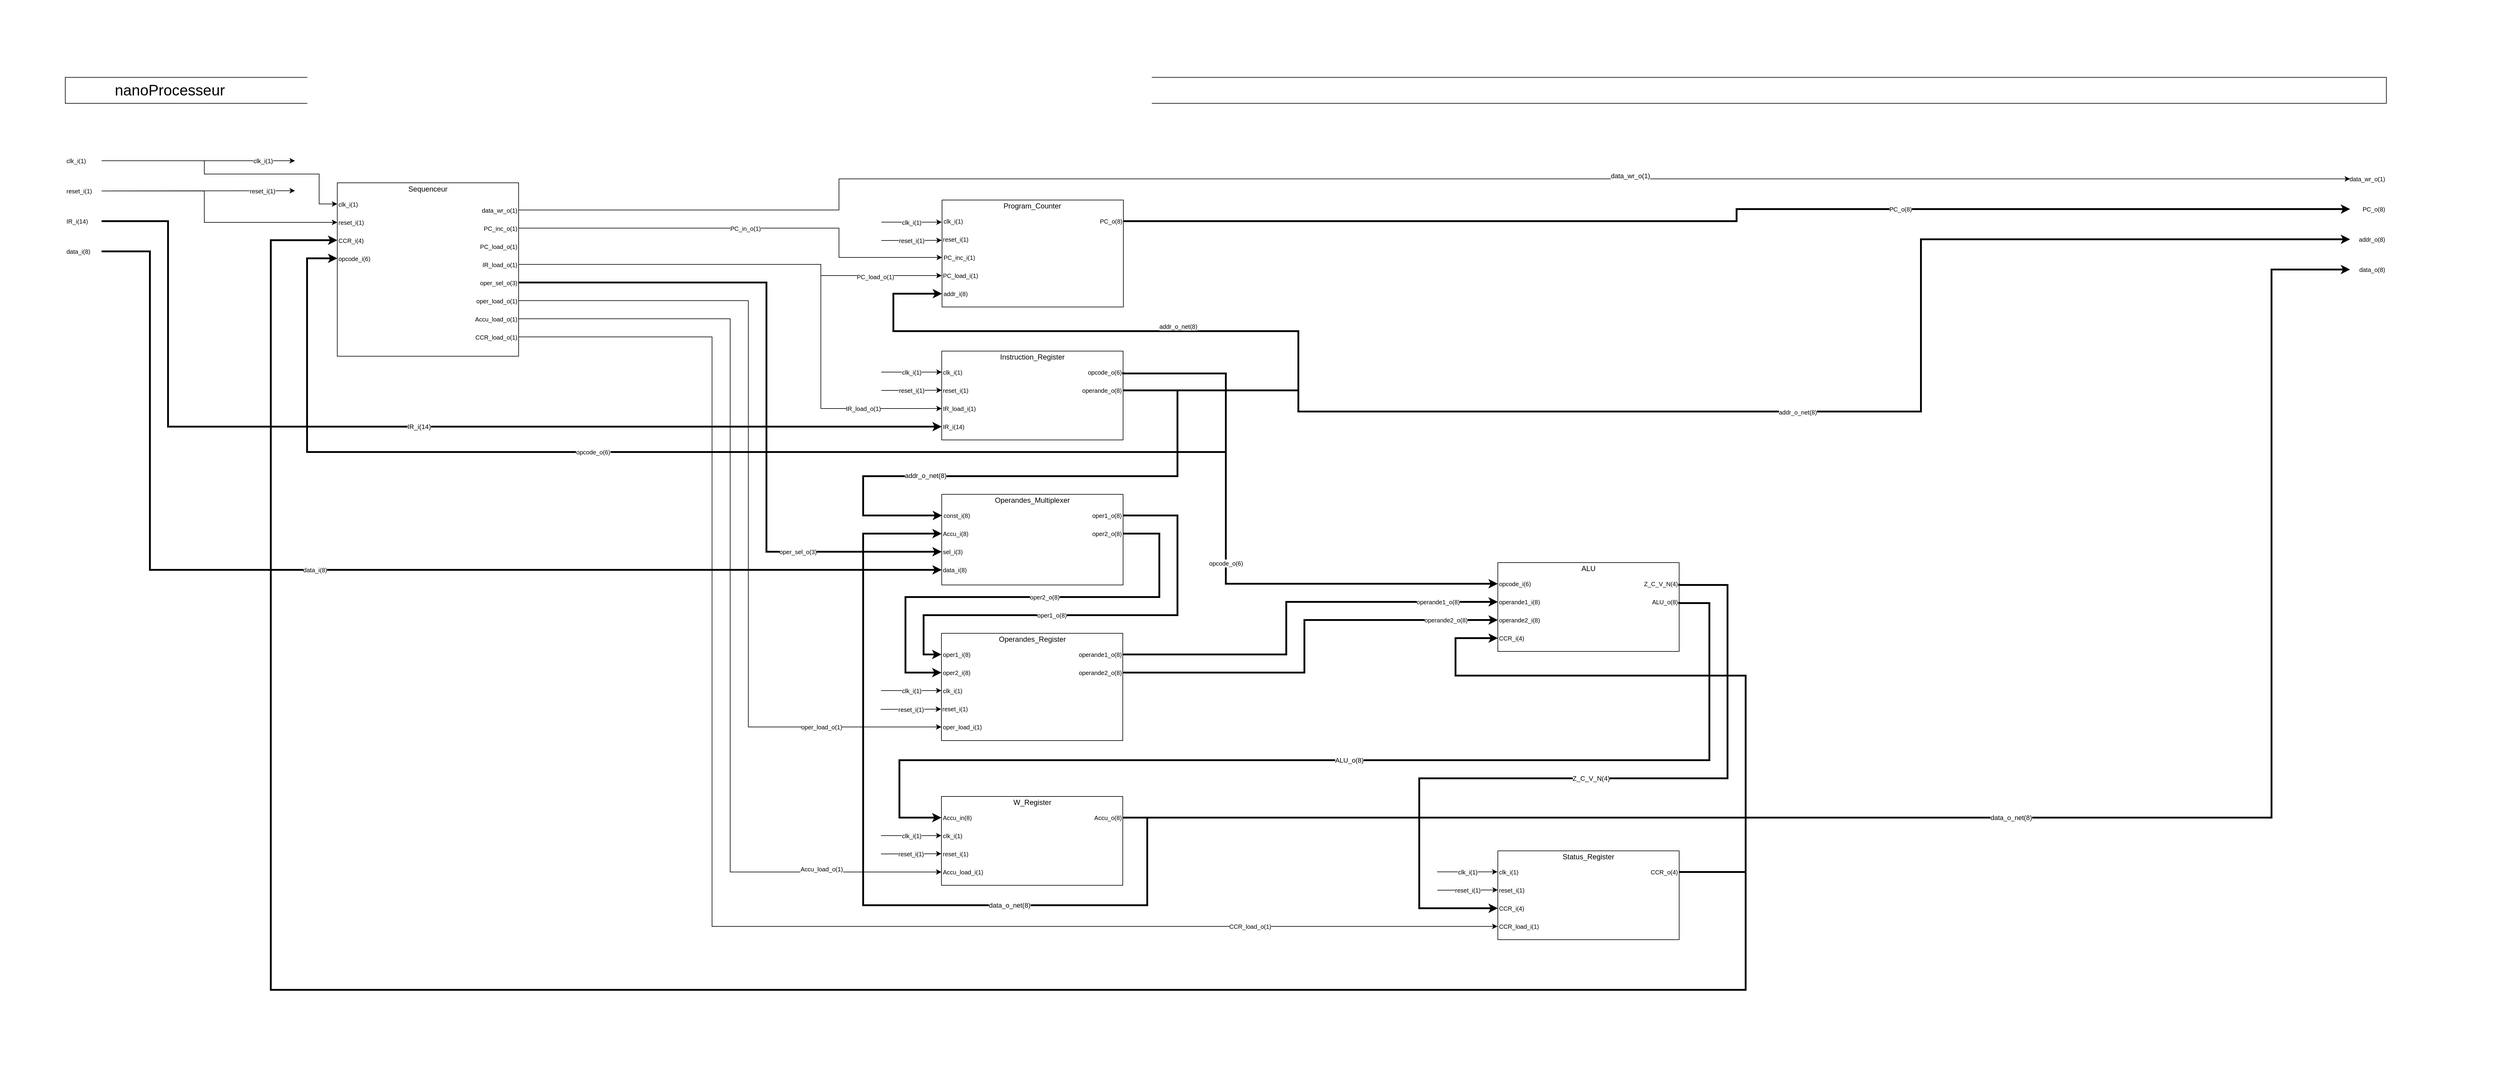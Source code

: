 <mxfile version="21.0.6" type="device" pages="3"><diagram id="U3mCsyhRd-A8AfSXGFd3" name="NanoProcesseur"><mxGraphModel dx="4298" dy="3126" grid="1" gridSize="10" guides="1" tooltips="1" connect="1" arrows="1" fold="1" page="1" pageScale="1" pageWidth="827" pageHeight="1169" math="0" shadow="0"><root><mxCell id="0"/><mxCell id="1" parent="0"/><mxCell id="OyFl9n8knrp5fHjoCirO-2" value="" style="group" parent="1" vertex="1" connectable="0"><mxGeometry x="-3200" y="-2210" width="3840" height="1510" as="geometry"/></mxCell><mxCell id="M1Fxh3fQyKv5RR04Pmvz-1" value="" style="rounded=0;whiteSpace=wrap;html=1;" parent="OyFl9n8knrp5fHjoCirO-2" vertex="1"><mxGeometry width="3840" height="43" as="geometry"/></mxCell><mxCell id="M1Fxh3fQyKv5RR04Pmvz-64" value="clk_i(1)" style="text;html=1;strokeColor=none;fillColor=none;align=left;verticalAlign=middle;whiteSpace=wrap;rounded=0;fontSize=10;" parent="OyFl9n8knrp5fHjoCirO-2" vertex="1"><mxGeometry y="123" width="60" height="30" as="geometry"/></mxCell><mxCell id="M1Fxh3fQyKv5RR04Pmvz-65" value="reset_i(1)" style="text;html=1;strokeColor=none;fillColor=none;align=left;verticalAlign=middle;whiteSpace=wrap;rounded=0;fontSize=10;" parent="OyFl9n8knrp5fHjoCirO-2" vertex="1"><mxGeometry y="173" width="60" height="30" as="geometry"/></mxCell><mxCell id="M1Fxh3fQyKv5RR04Pmvz-66" value="IR_i(14)" style="text;html=1;strokeColor=none;fillColor=none;align=left;verticalAlign=middle;whiteSpace=wrap;rounded=0;fontSize=10;" parent="OyFl9n8knrp5fHjoCirO-2" vertex="1"><mxGeometry y="223" width="60" height="30" as="geometry"/></mxCell><mxCell id="M1Fxh3fQyKv5RR04Pmvz-67" value="data_i(8)" style="text;html=1;strokeColor=none;fillColor=none;align=left;verticalAlign=middle;whiteSpace=wrap;rounded=0;fontSize=10;" parent="OyFl9n8knrp5fHjoCirO-2" vertex="1"><mxGeometry y="273" width="60" height="30" as="geometry"/></mxCell><mxCell id="M1Fxh3fQyKv5RR04Pmvz-68" value="PC_o(8)" style="text;html=1;strokeColor=none;fillColor=none;align=right;verticalAlign=middle;whiteSpace=wrap;rounded=0;fontSize=10;" parent="OyFl9n8knrp5fHjoCirO-2" vertex="1"><mxGeometry x="3780" y="203" width="60" height="30" as="geometry"/></mxCell><mxCell id="M1Fxh3fQyKv5RR04Pmvz-69" value="addr_o(8)" style="text;html=1;strokeColor=none;fillColor=none;align=right;verticalAlign=middle;whiteSpace=wrap;rounded=0;fontSize=10;" parent="OyFl9n8knrp5fHjoCirO-2" vertex="1"><mxGeometry x="3780" y="253" width="60" height="30" as="geometry"/></mxCell><mxCell id="M1Fxh3fQyKv5RR04Pmvz-70" value="data_o(8)" style="text;html=1;strokeColor=none;fillColor=none;align=right;verticalAlign=middle;whiteSpace=wrap;rounded=0;fontSize=10;" parent="OyFl9n8knrp5fHjoCirO-2" vertex="1"><mxGeometry x="3780" y="303" width="60" height="30" as="geometry"/></mxCell><mxCell id="M1Fxh3fQyKv5RR04Pmvz-71" value="data_wr_o(1)" style="text;html=1;strokeColor=none;fillColor=none;align=right;verticalAlign=middle;whiteSpace=wrap;rounded=0;fontSize=10;" parent="OyFl9n8knrp5fHjoCirO-2" vertex="1"><mxGeometry x="3780" y="153" width="60" height="30" as="geometry"/></mxCell><mxCell id="SRQ-L8JP4Z42kslTjCw9-34" value="&lt;span style=&quot;color: rgb(0, 0, 0); font-family: Helvetica; font-size: 10px; font-style: normal; font-variant-ligatures: normal; font-variant-caps: normal; font-weight: 400; letter-spacing: normal; orphans: 2; text-align: center; text-indent: 0px; text-transform: none; widows: 2; word-spacing: 0px; -webkit-text-stroke-width: 0px; background-color: rgb(255, 255, 255); text-decoration-thickness: initial; text-decoration-style: initial; text-decoration-color: initial; float: none; display: inline !important;&quot;&gt;PC_o(8)&lt;/span&gt;" style="edgeStyle=orthogonalEdgeStyle;rounded=0;orthogonalLoop=1;jettySize=auto;html=1;exitX=1;exitY=0.5;exitDx=0;exitDy=0;entryX=0;entryY=0.5;entryDx=0;entryDy=0;strokeWidth=3;" parent="OyFl9n8knrp5fHjoCirO-2" source="M1Fxh3fQyKv5RR04Pmvz-106" target="M1Fxh3fQyKv5RR04Pmvz-68" edge="1"><mxGeometry x="0.274" relative="1" as="geometry"><mxPoint as="offset"/><Array as="points"><mxPoint x="2765" y="238"/><mxPoint x="2765" y="218"/></Array></mxGeometry></mxCell><mxCell id="SRQ-L8JP4Z42kslTjCw9-36" value="&lt;span style=&quot;color: rgb(0, 0, 0); font-family: Helvetica; font-size: 10px; font-style: normal; font-variant-ligatures: normal; font-variant-caps: normal; font-weight: 400; letter-spacing: normal; orphans: 2; text-align: center; text-indent: 0px; text-transform: none; widows: 2; word-spacing: 0px; -webkit-text-stroke-width: 0px; background-color: rgb(255, 255, 255); text-decoration-thickness: initial; text-decoration-style: initial; text-decoration-color: initial; float: none; display: inline !important;&quot;&gt;opcode_o(6)&lt;/span&gt;" style="edgeStyle=orthogonalEdgeStyle;rounded=0;orthogonalLoop=1;jettySize=auto;html=1;entryX=0;entryY=0.5;entryDx=0;entryDy=0;strokeWidth=3;" parent="OyFl9n8knrp5fHjoCirO-2" target="M1Fxh3fQyKv5RR04Pmvz-128" edge="1"><mxGeometry relative="1" as="geometry"><mxPoint x="1750" y="490" as="sourcePoint"/><Array as="points"><mxPoint x="1920" y="490"/><mxPoint x="1920" y="838"/></Array></mxGeometry></mxCell><mxCell id="SRQ-L8JP4Z42kslTjCw9-33" style="edgeStyle=orthogonalEdgeStyle;rounded=0;orthogonalLoop=1;jettySize=auto;html=1;exitX=1;exitY=0.5;exitDx=0;exitDy=0;entryX=0;entryY=0.5;entryDx=0;entryDy=0;" parent="OyFl9n8knrp5fHjoCirO-2" source="SRQ-L8JP4Z42kslTjCw9-28" target="M1Fxh3fQyKv5RR04Pmvz-71" edge="1"><mxGeometry relative="1" as="geometry"><mxPoint x="3411.667" y="373" as="targetPoint"/><Array as="points"><mxPoint x="1280" y="220"/><mxPoint x="1280" y="168"/></Array></mxGeometry></mxCell><mxCell id="SRQ-L8JP4Z42kslTjCw9-35" value="data_wr_o(1)" style="edgeLabel;html=1;align=center;verticalAlign=middle;resizable=0;points=[];" parent="SRQ-L8JP4Z42kslTjCw9-33" vertex="1" connectable="0"><mxGeometry x="0.227" y="5" relative="1" as="geometry"><mxPoint as="offset"/></mxGeometry></mxCell><mxCell id="SRQ-L8JP4Z42kslTjCw9-56" value="data_o_net(8)" style="edgeStyle=orthogonalEdgeStyle;rounded=0;orthogonalLoop=1;jettySize=auto;html=1;exitX=1;exitY=0.5;exitDx=0;exitDy=0;entryX=0;entryY=0.5;entryDx=0;entryDy=0;strokeWidth=3;" parent="OyFl9n8knrp5fHjoCirO-2" source="JqEs7bicIO-WFsjXywot-15" target="M1Fxh3fQyKv5RR04Pmvz-70" edge="1"><mxGeometry relative="1" as="geometry"><mxPoint x="1959" y="2008" as="sourcePoint"/><mxPoint x="1545" y="1118" as="targetPoint"/><Array as="points"><mxPoint x="3650" y="1225"/><mxPoint x="3650" y="318"/></Array></mxGeometry></mxCell><mxCell id="SRQ-L8JP4Z42kslTjCw9-59" value="&#10;&lt;span style=&quot;color: rgb(0, 0, 0); font-family: Helvetica; font-size: 10px; font-style: normal; font-variant-ligatures: normal; font-variant-caps: normal; font-weight: 400; letter-spacing: normal; orphans: 2; text-align: center; text-indent: 0px; text-transform: none; widows: 2; word-spacing: 0px; -webkit-text-stroke-width: 0px; background-color: rgb(255, 255, 255); text-decoration-thickness: initial; text-decoration-style: initial; text-decoration-color: initial; float: none; display: inline !important;&quot;&gt;addr_o_net(8)&lt;/span&gt;&#10;&#10;" style="edgeStyle=orthogonalEdgeStyle;rounded=0;orthogonalLoop=1;jettySize=auto;html=1;exitX=1;exitY=0.5;exitDx=0;exitDy=0;entryX=0;entryY=0.5;entryDx=0;entryDy=0;strokeWidth=3;" parent="OyFl9n8knrp5fHjoCirO-2" source="JqEs7bicIO-WFsjXywot-8" target="M1Fxh3fQyKv5RR04Pmvz-69" edge="1"><mxGeometry x="-0.021" y="-8" relative="1" as="geometry"><mxPoint x="2697.0" y="733" as="sourcePoint"/><mxPoint x="2210" y="326.5" as="targetPoint"/><Array as="points"><mxPoint x="2040" y="518"/><mxPoint x="2040" y="553"/><mxPoint x="3070" y="553"/><mxPoint x="3070" y="268"/></Array><mxPoint as="offset"/></mxGeometry></mxCell><mxCell id="SRQ-L8JP4Z42kslTjCw9-60" value="&lt;span style=&quot;color: rgb(0, 0, 0); font-family: Helvetica; font-size: 10px; font-style: normal; font-variant-ligatures: normal; font-variant-caps: normal; font-weight: 400; letter-spacing: normal; orphans: 2; text-align: center; text-indent: 0px; text-transform: none; widows: 2; word-spacing: 0px; -webkit-text-stroke-width: 0px; background-color: rgb(251, 251, 251); text-decoration-thickness: initial; text-decoration-style: initial; text-decoration-color: initial; float: none; display: inline !important;&quot;&gt;clk_i(1)&lt;/span&gt;" style="endArrow=classic;html=1;rounded=0;exitX=1;exitY=0.5;exitDx=0;exitDy=0;" parent="OyFl9n8knrp5fHjoCirO-2" source="M1Fxh3fQyKv5RR04Pmvz-64" edge="1"><mxGeometry x="0.667" width="50" height="50" relative="1" as="geometry"><mxPoint x="330" y="183" as="sourcePoint"/><mxPoint x="380" y="138" as="targetPoint"/><mxPoint as="offset"/></mxGeometry></mxCell><mxCell id="SRQ-L8JP4Z42kslTjCw9-61" value="&lt;span style=&quot;color: rgb(0, 0, 0); font-family: Helvetica; font-size: 10px; font-style: normal; font-variant-ligatures: normal; font-variant-caps: normal; font-weight: 400; letter-spacing: normal; orphans: 2; text-align: center; text-indent: 0px; text-transform: none; widows: 2; word-spacing: 0px; -webkit-text-stroke-width: 0px; background-color: rgb(251, 251, 251); text-decoration-thickness: initial; text-decoration-style: initial; text-decoration-color: initial; float: none; display: inline !important;&quot;&gt;reset_i(1)&lt;/span&gt;" style="endArrow=classic;html=1;rounded=0;exitX=1;exitY=0.5;exitDx=0;exitDy=0;" parent="OyFl9n8knrp5fHjoCirO-2" source="M1Fxh3fQyKv5RR04Pmvz-65" edge="1"><mxGeometry x="0.667" width="50" height="50" relative="1" as="geometry"><mxPoint x="80" y="187.62" as="sourcePoint"/><mxPoint x="380" y="187.62" as="targetPoint"/><mxPoint as="offset"/></mxGeometry></mxCell><mxCell id="fz333wNkJsaE6VCQgzDf-1" value="nanoProcesseur" style="text;html=1;strokeColor=none;fillColor=none;align=left;verticalAlign=middle;whiteSpace=wrap;rounded=0;fontSize=25;" parent="OyFl9n8knrp5fHjoCirO-2" vertex="1"><mxGeometry x="80" width="630" height="40" as="geometry"/></mxCell><mxCell id="pCluRfIU9My7dofaEV1Q-1" value="" style="group" parent="OyFl9n8knrp5fHjoCirO-2" vertex="1" connectable="0"><mxGeometry x="450" y="174.5" width="300" height="287" as="geometry"/></mxCell><mxCell id="M1Fxh3fQyKv5RR04Pmvz-3" value="" style="rounded=0;whiteSpace=wrap;html=1;" parent="pCluRfIU9My7dofaEV1Q-1" vertex="1"><mxGeometry width="300" height="287" as="geometry"/></mxCell><mxCell id="M1Fxh3fQyKv5RR04Pmvz-4" value="Sequenceur" style="text;html=1;strokeColor=none;fillColor=none;align=center;verticalAlign=middle;whiteSpace=wrap;rounded=0;" parent="pCluRfIU9My7dofaEV1Q-1" vertex="1"><mxGeometry width="300" height="20" as="geometry"/></mxCell><mxCell id="M1Fxh3fQyKv5RR04Pmvz-52" value="clk_i(1)" style="text;html=1;strokeColor=none;fillColor=none;align=left;verticalAlign=middle;whiteSpace=wrap;rounded=0;fontSize=10;" parent="pCluRfIU9My7dofaEV1Q-1" vertex="1"><mxGeometry y="20" width="100" height="30" as="geometry"/></mxCell><mxCell id="M1Fxh3fQyKv5RR04Pmvz-53" value="reset_i(1)" style="text;html=1;strokeColor=none;fillColor=none;align=left;verticalAlign=middle;whiteSpace=wrap;rounded=0;fontSize=10;" parent="pCluRfIU9My7dofaEV1Q-1" vertex="1"><mxGeometry y="50" width="100" height="30" as="geometry"/></mxCell><mxCell id="M1Fxh3fQyKv5RR04Pmvz-54" value="opcode_i(6)" style="text;html=1;strokeColor=none;fillColor=none;align=left;verticalAlign=middle;whiteSpace=wrap;rounded=0;fontSize=10;" parent="pCluRfIU9My7dofaEV1Q-1" vertex="1"><mxGeometry y="110" width="100" height="30" as="geometry"/></mxCell><mxCell id="M1Fxh3fQyKv5RR04Pmvz-55" value="CCR_i(4)" style="text;html=1;strokeColor=none;fillColor=none;align=left;verticalAlign=middle;whiteSpace=wrap;rounded=0;fontSize=10;" parent="pCluRfIU9My7dofaEV1Q-1" vertex="1"><mxGeometry y="80" width="100" height="30" as="geometry"/></mxCell><mxCell id="M1Fxh3fQyKv5RR04Pmvz-56" value="PC_inc_o(1)" style="text;html=1;strokeColor=none;fillColor=none;align=right;verticalAlign=middle;whiteSpace=wrap;rounded=0;fontSize=10;" parent="pCluRfIU9My7dofaEV1Q-1" vertex="1"><mxGeometry x="200" y="60" width="100" height="30" as="geometry"/></mxCell><mxCell id="M1Fxh3fQyKv5RR04Pmvz-57" value="PC_load_o(1)" style="text;html=1;strokeColor=none;fillColor=none;align=right;verticalAlign=middle;whiteSpace=wrap;rounded=0;fontSize=10;" parent="pCluRfIU9My7dofaEV1Q-1" vertex="1"><mxGeometry x="200" y="90" width="100" height="30" as="geometry"/></mxCell><mxCell id="M1Fxh3fQyKv5RR04Pmvz-58" value="IR_load_o(1)" style="text;html=1;strokeColor=none;fillColor=none;align=right;verticalAlign=middle;whiteSpace=wrap;rounded=0;fontSize=10;" parent="pCluRfIU9My7dofaEV1Q-1" vertex="1"><mxGeometry x="200" y="120" width="100" height="30" as="geometry"/></mxCell><mxCell id="M1Fxh3fQyKv5RR04Pmvz-59" value="oper_sel_o(3)" style="text;html=1;strokeColor=none;fillColor=none;align=right;verticalAlign=middle;whiteSpace=wrap;rounded=0;fontSize=10;" parent="pCluRfIU9My7dofaEV1Q-1" vertex="1"><mxGeometry x="200" y="150" width="100" height="30" as="geometry"/></mxCell><mxCell id="M1Fxh3fQyKv5RR04Pmvz-60" value="oper_load_o(1)" style="text;html=1;strokeColor=none;fillColor=none;align=right;verticalAlign=middle;whiteSpace=wrap;rounded=0;fontSize=10;" parent="pCluRfIU9My7dofaEV1Q-1" vertex="1"><mxGeometry x="200" y="180" width="100" height="30" as="geometry"/></mxCell><mxCell id="M1Fxh3fQyKv5RR04Pmvz-61" value="Accu_load_o(1)" style="text;html=1;strokeColor=none;fillColor=none;align=right;verticalAlign=middle;whiteSpace=wrap;rounded=0;fontSize=10;" parent="pCluRfIU9My7dofaEV1Q-1" vertex="1"><mxGeometry x="200" y="210" width="100" height="30" as="geometry"/></mxCell><mxCell id="M1Fxh3fQyKv5RR04Pmvz-62" value="CCR_load_o(1)" style="text;html=1;strokeColor=none;fillColor=none;align=right;verticalAlign=middle;whiteSpace=wrap;rounded=0;fontSize=10;" parent="pCluRfIU9My7dofaEV1Q-1" vertex="1"><mxGeometry x="200" y="240" width="100" height="30" as="geometry"/></mxCell><mxCell id="SRQ-L8JP4Z42kslTjCw9-28" value="data_wr_o(1)" style="text;html=1;strokeColor=none;fillColor=none;align=right;verticalAlign=middle;whiteSpace=wrap;rounded=0;fontSize=10;" parent="pCluRfIU9My7dofaEV1Q-1" vertex="1"><mxGeometry x="200" y="30" width="100" height="30" as="geometry"/></mxCell><mxCell id="SRQ-L8JP4Z42kslTjCw9-31" style="edgeStyle=orthogonalEdgeStyle;rounded=0;orthogonalLoop=1;jettySize=auto;html=1;exitX=1;exitY=0.5;exitDx=0;exitDy=0;entryX=0;entryY=0.5;entryDx=0;entryDy=0;" parent="OyFl9n8knrp5fHjoCirO-2" source="M1Fxh3fQyKv5RR04Pmvz-64" target="M1Fxh3fQyKv5RR04Pmvz-52" edge="1"><mxGeometry relative="1" as="geometry"><Array as="points"><mxPoint x="230" y="138"/><mxPoint x="230" y="160"/><mxPoint x="420" y="160"/><mxPoint x="420" y="209"/></Array></mxGeometry></mxCell><mxCell id="SRQ-L8JP4Z42kslTjCw9-32" style="edgeStyle=orthogonalEdgeStyle;rounded=0;orthogonalLoop=1;jettySize=auto;html=1;exitX=1;exitY=0.5;exitDx=0;exitDy=0;entryX=0;entryY=0.5;entryDx=0;entryDy=0;" parent="OyFl9n8knrp5fHjoCirO-2" source="M1Fxh3fQyKv5RR04Pmvz-65" target="M1Fxh3fQyKv5RR04Pmvz-53" edge="1"><mxGeometry relative="1" as="geometry"><Array as="points"><mxPoint x="230" y="188"/><mxPoint x="230" y="240"/><mxPoint x="450" y="240"/></Array></mxGeometry></mxCell><mxCell id="pCluRfIU9My7dofaEV1Q-3" value="" style="group" parent="OyFl9n8knrp5fHjoCirO-2" vertex="1" connectable="0"><mxGeometry x="2269.5" y="1280" width="400.5" height="147" as="geometry"/></mxCell><mxCell id="M1Fxh3fQyKv5RR04Pmvz-15" value="" style="rounded=0;whiteSpace=wrap;html=1;" parent="pCluRfIU9My7dofaEV1Q-3" vertex="1"><mxGeometry x="100.5" width="300" height="147" as="geometry"/></mxCell><mxCell id="M1Fxh3fQyKv5RR04Pmvz-16" value="Status_Register" style="text;html=1;strokeColor=none;fillColor=none;align=center;verticalAlign=middle;whiteSpace=wrap;rounded=0;" parent="pCluRfIU9My7dofaEV1Q-3" vertex="1"><mxGeometry x="100.5" width="300" height="20" as="geometry"/></mxCell><mxCell id="JqEs7bicIO-WFsjXywot-1" value="CCR_load_i(1)" style="text;html=1;strokeColor=none;fillColor=none;align=left;verticalAlign=middle;whiteSpace=wrap;rounded=0;fontSize=10;" parent="pCluRfIU9My7dofaEV1Q-3" vertex="1"><mxGeometry x="100" y="110" width="100" height="30" as="geometry"/></mxCell><mxCell id="JqEs7bicIO-WFsjXywot-2" value="CCR_i(4)" style="text;html=1;strokeColor=none;fillColor=none;align=left;verticalAlign=middle;whiteSpace=wrap;rounded=0;fontSize=10;" parent="pCluRfIU9My7dofaEV1Q-3" vertex="1"><mxGeometry x="100.5" y="80" width="100" height="30" as="geometry"/></mxCell><mxCell id="JqEs7bicIO-WFsjXywot-3" value="CCR_o(4)" style="text;html=1;strokeColor=none;fillColor=none;align=right;verticalAlign=middle;whiteSpace=wrap;rounded=0;fontSize=10;" parent="pCluRfIU9My7dofaEV1Q-3" vertex="1"><mxGeometry x="300" y="20" width="100" height="30" as="geometry"/></mxCell><mxCell id="SRQ-L8JP4Z42kslTjCw9-16" style="edgeStyle=orthogonalEdgeStyle;rounded=0;orthogonalLoop=1;jettySize=auto;html=1;exitX=0.5;exitY=1;exitDx=0;exitDy=0;" parent="pCluRfIU9My7dofaEV1Q-3" source="M1Fxh3fQyKv5RR04Pmvz-15" target="M1Fxh3fQyKv5RR04Pmvz-15" edge="1"><mxGeometry relative="1" as="geometry"/></mxCell><mxCell id="SRQ-L8JP4Z42kslTjCw9-74" value="clk_i(1)" style="text;html=1;strokeColor=none;fillColor=none;align=left;verticalAlign=middle;whiteSpace=wrap;rounded=0;fontSize=10;" parent="pCluRfIU9My7dofaEV1Q-3" vertex="1"><mxGeometry x="100" y="20" width="100" height="30" as="geometry"/></mxCell><mxCell id="SRQ-L8JP4Z42kslTjCw9-75" value="reset_i(1)" style="text;html=1;strokeColor=none;fillColor=none;align=left;verticalAlign=middle;whiteSpace=wrap;rounded=0;fontSize=10;" parent="pCluRfIU9My7dofaEV1Q-3" vertex="1"><mxGeometry x="100" y="50" width="100" height="30" as="geometry"/></mxCell><mxCell id="SRQ-L8JP4Z42kslTjCw9-76" value="&lt;span style=&quot;color: rgb(0, 0, 0); font-family: Helvetica; font-size: 10px; font-style: normal; font-variant-ligatures: normal; font-variant-caps: normal; font-weight: 400; letter-spacing: normal; orphans: 2; text-align: center; text-indent: 0px; text-transform: none; widows: 2; word-spacing: 0px; -webkit-text-stroke-width: 0px; background-color: rgb(251, 251, 251); text-decoration-thickness: initial; text-decoration-style: initial; text-decoration-color: initial; float: none; display: inline !important;&quot;&gt;clk_i(1)&lt;/span&gt;" style="endArrow=classic;html=1;rounded=0;" parent="pCluRfIU9My7dofaEV1Q-3" edge="1"><mxGeometry width="50" height="50" relative="1" as="geometry"><mxPoint y="34.71" as="sourcePoint"/><mxPoint x="100" y="34.71" as="targetPoint"/><mxPoint as="offset"/></mxGeometry></mxCell><mxCell id="SRQ-L8JP4Z42kslTjCw9-77" value="&lt;span style=&quot;color: rgb(0, 0, 0); font-family: Helvetica; font-size: 10px; font-style: normal; font-variant-ligatures: normal; font-variant-caps: normal; font-weight: 400; letter-spacing: normal; orphans: 2; text-align: center; text-indent: 0px; text-transform: none; widows: 2; word-spacing: 0px; -webkit-text-stroke-width: 0px; background-color: rgb(251, 251, 251); text-decoration-thickness: initial; text-decoration-style: initial; text-decoration-color: initial; float: none; display: inline !important;&quot;&gt;reset_i(1)&lt;/span&gt;" style="endArrow=classic;html=1;rounded=0;" parent="pCluRfIU9My7dofaEV1Q-3" edge="1"><mxGeometry width="50" height="50" relative="1" as="geometry"><mxPoint x="0.5" y="65.09" as="sourcePoint"/><mxPoint x="100.5" y="64.71" as="targetPoint"/><mxPoint as="offset"/></mxGeometry></mxCell><mxCell id="SRQ-L8JP4Z42kslTjCw9-27" value="&lt;span style=&quot;color: rgb(0, 0, 0); font-family: Helvetica; font-size: 10px; font-style: normal; font-variant-ligatures: normal; font-variant-caps: normal; font-weight: 400; letter-spacing: normal; orphans: 2; text-align: center; text-indent: 0px; text-transform: none; widows: 2; word-spacing: 0px; -webkit-text-stroke-width: 0px; background-color: rgb(255, 255, 255); text-decoration-thickness: initial; text-decoration-style: initial; text-decoration-color: initial; float: none; display: inline !important;&quot;&gt;CCR_load_o(1)&lt;/span&gt;" style="edgeStyle=orthogonalEdgeStyle;rounded=0;orthogonalLoop=1;jettySize=auto;html=1;exitX=1;exitY=0.5;exitDx=0;exitDy=0;entryX=0;entryY=0.5;entryDx=0;entryDy=0;" parent="OyFl9n8knrp5fHjoCirO-2" source="M1Fxh3fQyKv5RR04Pmvz-62" target="JqEs7bicIO-WFsjXywot-1" edge="1"><mxGeometry x="0.684" relative="1" as="geometry"><Array as="points"><mxPoint x="1070" y="430"/><mxPoint x="1070" y="1405"/></Array><mxPoint as="offset"/></mxGeometry></mxCell><mxCell id="SRQ-L8JP4Z42kslTjCw9-53" style="edgeStyle=orthogonalEdgeStyle;rounded=0;orthogonalLoop=1;jettySize=auto;html=1;exitX=1;exitY=0.5;exitDx=0;exitDy=0;entryX=0;entryY=0.5;entryDx=0;entryDy=0;strokeWidth=3;" parent="OyFl9n8knrp5fHjoCirO-2" source="JqEs7bicIO-WFsjXywot-3" target="M1Fxh3fQyKv5RR04Pmvz-55" edge="1"><mxGeometry relative="1" as="geometry"><mxPoint x="1950" y="2408" as="sourcePoint"/><mxPoint x="380" y="623" as="targetPoint"/><Array as="points"><mxPoint x="2780" y="1315"/><mxPoint x="2780" y="1510"/><mxPoint x="340" y="1510"/><mxPoint x="340" y="270"/></Array></mxGeometry></mxCell><mxCell id="pCluRfIU9My7dofaEV1Q-4" value="" style="group" parent="OyFl9n8knrp5fHjoCirO-2" vertex="1" connectable="0"><mxGeometry x="1349.5" y="1190" width="400" height="147" as="geometry"/></mxCell><mxCell id="M1Fxh3fQyKv5RR04Pmvz-21" value="" style="rounded=0;whiteSpace=wrap;html=1;" parent="pCluRfIU9My7dofaEV1Q-4" vertex="1"><mxGeometry x="100" width="300" height="147" as="geometry"/></mxCell><mxCell id="M1Fxh3fQyKv5RR04Pmvz-22" value="W_Register" style="text;html=1;strokeColor=none;fillColor=none;align=center;verticalAlign=middle;whiteSpace=wrap;rounded=0;" parent="pCluRfIU9My7dofaEV1Q-4" vertex="1"><mxGeometry x="100" width="300" height="20" as="geometry"/></mxCell><mxCell id="M1Fxh3fQyKv5RR04Pmvz-49" value="clk_i(1)" style="text;html=1;strokeColor=none;fillColor=none;align=left;verticalAlign=middle;whiteSpace=wrap;rounded=0;fontSize=10;" parent="pCluRfIU9My7dofaEV1Q-4" vertex="1"><mxGeometry x="100" y="50" width="100" height="30" as="geometry"/></mxCell><mxCell id="M1Fxh3fQyKv5RR04Pmvz-50" value="reset_i(1)" style="text;html=1;strokeColor=none;fillColor=none;align=left;verticalAlign=middle;whiteSpace=wrap;rounded=0;fontSize=10;" parent="pCluRfIU9My7dofaEV1Q-4" vertex="1"><mxGeometry x="100" y="80" width="60" height="30" as="geometry"/></mxCell><mxCell id="JqEs7bicIO-WFsjXywot-15" value="Accu_o(8)" style="text;html=1;strokeColor=none;fillColor=none;align=right;verticalAlign=middle;whiteSpace=wrap;rounded=0;fontSize=10;" parent="pCluRfIU9My7dofaEV1Q-4" vertex="1"><mxGeometry x="300" y="20" width="100" height="30" as="geometry"/></mxCell><mxCell id="JqEs7bicIO-WFsjXywot-18" value="Accu_in(8)" style="text;html=1;strokeColor=none;fillColor=none;align=left;verticalAlign=middle;whiteSpace=wrap;rounded=0;fontSize=10;" parent="pCluRfIU9My7dofaEV1Q-4" vertex="1"><mxGeometry x="100" y="20" width="100" height="30" as="geometry"/></mxCell><mxCell id="SRQ-L8JP4Z42kslTjCw9-1" value="Accu_load_i(1)" style="text;html=1;strokeColor=none;fillColor=none;align=left;verticalAlign=middle;whiteSpace=wrap;rounded=0;fontSize=10;" parent="pCluRfIU9My7dofaEV1Q-4" vertex="1"><mxGeometry x="100" y="110" width="100" height="30" as="geometry"/></mxCell><mxCell id="SRQ-L8JP4Z42kslTjCw9-72" value="&lt;span style=&quot;color: rgb(0, 0, 0); font-family: Helvetica; font-size: 10px; font-style: normal; font-variant-ligatures: normal; font-variant-caps: normal; font-weight: 400; letter-spacing: normal; orphans: 2; text-align: center; text-indent: 0px; text-transform: none; widows: 2; word-spacing: 0px; -webkit-text-stroke-width: 0px; background-color: rgb(251, 251, 251); text-decoration-thickness: initial; text-decoration-style: initial; text-decoration-color: initial; float: none; display: inline !important;&quot;&gt;clk_i(1)&lt;/span&gt;" style="endArrow=classic;html=1;rounded=0;" parent="pCluRfIU9My7dofaEV1Q-4" edge="1"><mxGeometry width="50" height="50" relative="1" as="geometry"><mxPoint y="64.71" as="sourcePoint"/><mxPoint x="100" y="64.71" as="targetPoint"/><mxPoint as="offset"/></mxGeometry></mxCell><mxCell id="SRQ-L8JP4Z42kslTjCw9-73" value="&lt;span style=&quot;color: rgb(0, 0, 0); font-family: Helvetica; font-size: 10px; font-style: normal; font-variant-ligatures: normal; font-variant-caps: normal; font-weight: 400; letter-spacing: normal; orphans: 2; text-align: center; text-indent: 0px; text-transform: none; widows: 2; word-spacing: 0px; -webkit-text-stroke-width: 0px; background-color: rgb(251, 251, 251); text-decoration-thickness: initial; text-decoration-style: initial; text-decoration-color: initial; float: none; display: inline !important;&quot;&gt;reset_i(1)&lt;/span&gt;" style="endArrow=classic;html=1;rounded=0;" parent="pCluRfIU9My7dofaEV1Q-4" edge="1"><mxGeometry width="50" height="50" relative="1" as="geometry"><mxPoint y="95.09" as="sourcePoint"/><mxPoint x="100" y="94.71" as="targetPoint"/><mxPoint as="offset"/></mxGeometry></mxCell><mxCell id="SRQ-L8JP4Z42kslTjCw9-26" value="&lt;span style=&quot;color: rgb(0, 0, 0); font-family: Helvetica; font-size: 10px; font-style: normal; font-variant-ligatures: normal; font-variant-caps: normal; font-weight: 400; letter-spacing: normal; orphans: 2; text-align: center; text-indent: 0px; text-transform: none; widows: 2; word-spacing: 0px; -webkit-text-stroke-width: 0px; background-color: rgb(255, 255, 255); text-decoration-thickness: initial; text-decoration-style: initial; text-decoration-color: initial; float: none; display: inline !important;&quot;&gt;Accu_load_o(1)&lt;/span&gt;" style="edgeStyle=orthogonalEdgeStyle;rounded=0;orthogonalLoop=1;jettySize=auto;html=1;exitX=1;exitY=0.5;exitDx=0;exitDy=0;entryX=0;entryY=0.5;entryDx=0;entryDy=0;" parent="OyFl9n8knrp5fHjoCirO-2" source="M1Fxh3fQyKv5RR04Pmvz-61" target="SRQ-L8JP4Z42kslTjCw9-1" edge="1"><mxGeometry x="0.753" y="5" relative="1" as="geometry"><Array as="points"><mxPoint x="1100" y="400"/><mxPoint x="1100" y="1315"/></Array><mxPoint x="1" as="offset"/></mxGeometry></mxCell><mxCell id="pCluRfIU9My7dofaEV1Q-5" value="" style="group" parent="OyFl9n8knrp5fHjoCirO-2" vertex="1" connectable="0"><mxGeometry x="1349" y="920" width="400.5" height="177.5" as="geometry"/></mxCell><mxCell id="M1Fxh3fQyKv5RR04Pmvz-17" value="" style="rounded=0;whiteSpace=wrap;html=1;" parent="pCluRfIU9My7dofaEV1Q-5" vertex="1"><mxGeometry x="100.5" width="300" height="177.5" as="geometry"/></mxCell><mxCell id="M1Fxh3fQyKv5RR04Pmvz-18" value="Operandes_Register" style="text;html=1;strokeColor=none;fillColor=none;align=center;verticalAlign=middle;whiteSpace=wrap;rounded=0;" parent="pCluRfIU9My7dofaEV1Q-5" vertex="1"><mxGeometry x="100.5" width="300" height="20" as="geometry"/></mxCell><mxCell id="M1Fxh3fQyKv5RR04Pmvz-47" value="clk_i(1)" style="text;html=1;strokeColor=none;fillColor=none;align=left;verticalAlign=middle;whiteSpace=wrap;rounded=0;fontSize=10;" parent="pCluRfIU9My7dofaEV1Q-5" vertex="1"><mxGeometry x="100.5" y="80" width="100" height="30" as="geometry"/></mxCell><mxCell id="M1Fxh3fQyKv5RR04Pmvz-48" value="reset_i(1)" style="text;html=1;strokeColor=none;fillColor=none;align=left;verticalAlign=middle;whiteSpace=wrap;rounded=0;fontSize=10;" parent="pCluRfIU9My7dofaEV1Q-5" vertex="1"><mxGeometry x="100" y="110" width="100" height="30" as="geometry"/></mxCell><mxCell id="SRQ-L8JP4Z42kslTjCw9-3" value="oper1_i(8)" style="text;html=1;strokeColor=none;fillColor=none;align=left;verticalAlign=middle;whiteSpace=wrap;rounded=0;fontSize=10;" parent="pCluRfIU9My7dofaEV1Q-5" vertex="1"><mxGeometry x="100.5" y="20" width="100" height="30" as="geometry"/></mxCell><mxCell id="SRQ-L8JP4Z42kslTjCw9-4" value="oper2_i(8)" style="text;html=1;strokeColor=none;fillColor=none;align=left;verticalAlign=middle;whiteSpace=wrap;rounded=0;fontSize=10;" parent="pCluRfIU9My7dofaEV1Q-5" vertex="1"><mxGeometry x="100.5" y="50" width="100" height="30" as="geometry"/></mxCell><mxCell id="SRQ-L8JP4Z42kslTjCw9-5" value="oper_load_i(1)" style="text;html=1;strokeColor=none;fillColor=none;align=left;verticalAlign=middle;whiteSpace=wrap;rounded=0;fontSize=10;" parent="pCluRfIU9My7dofaEV1Q-5" vertex="1"><mxGeometry x="100.5" y="140" width="100" height="30" as="geometry"/></mxCell><mxCell id="SRQ-L8JP4Z42kslTjCw9-6" value="operande1_o(8)" style="text;html=1;strokeColor=none;fillColor=none;align=right;verticalAlign=middle;whiteSpace=wrap;rounded=0;fontSize=10;" parent="pCluRfIU9My7dofaEV1Q-5" vertex="1"><mxGeometry x="300.5" y="20" width="100" height="30" as="geometry"/></mxCell><mxCell id="SRQ-L8JP4Z42kslTjCw9-9" value="operande2_o(8)" style="text;html=1;strokeColor=none;fillColor=none;align=right;verticalAlign=middle;whiteSpace=wrap;rounded=0;fontSize=10;" parent="pCluRfIU9My7dofaEV1Q-5" vertex="1"><mxGeometry x="300.5" y="50" width="100" height="30" as="geometry"/></mxCell><mxCell id="SRQ-L8JP4Z42kslTjCw9-70" value="&lt;span style=&quot;color: rgb(0, 0, 0); font-family: Helvetica; font-size: 10px; font-style: normal; font-variant-ligatures: normal; font-variant-caps: normal; font-weight: 400; letter-spacing: normal; orphans: 2; text-align: center; text-indent: 0px; text-transform: none; widows: 2; word-spacing: 0px; -webkit-text-stroke-width: 0px; background-color: rgb(251, 251, 251); text-decoration-thickness: initial; text-decoration-style: initial; text-decoration-color: initial; float: none; display: inline !important;&quot;&gt;clk_i(1)&lt;/span&gt;" style="endArrow=classic;html=1;rounded=0;" parent="pCluRfIU9My7dofaEV1Q-5" edge="1"><mxGeometry width="50" height="50" relative="1" as="geometry"><mxPoint x="0.5" y="94.71" as="sourcePoint"/><mxPoint x="100.5" y="94.71" as="targetPoint"/><mxPoint as="offset"/></mxGeometry></mxCell><mxCell id="SRQ-L8JP4Z42kslTjCw9-71" value="&lt;span style=&quot;color: rgb(0, 0, 0); font-family: Helvetica; font-size: 10px; font-style: normal; font-variant-ligatures: normal; font-variant-caps: normal; font-weight: 400; letter-spacing: normal; orphans: 2; text-align: center; text-indent: 0px; text-transform: none; widows: 2; word-spacing: 0px; -webkit-text-stroke-width: 0px; background-color: rgb(251, 251, 251); text-decoration-thickness: initial; text-decoration-style: initial; text-decoration-color: initial; float: none; display: inline !important;&quot;&gt;reset_i(1)&lt;/span&gt;" style="endArrow=classic;html=1;rounded=0;" parent="pCluRfIU9My7dofaEV1Q-5" edge="1"><mxGeometry width="50" height="50" relative="1" as="geometry"><mxPoint y="125.88" as="sourcePoint"/><mxPoint x="100" y="125.5" as="targetPoint"/><mxPoint as="offset"/></mxGeometry></mxCell><mxCell id="SRQ-L8JP4Z42kslTjCw9-25" value="&lt;span style=&quot;color: rgb(0, 0, 0); font-family: Helvetica; font-size: 10px; font-style: normal; font-variant-ligatures: normal; font-variant-caps: normal; font-weight: 400; letter-spacing: normal; orphans: 2; text-align: center; text-indent: 0px; text-transform: none; widows: 2; word-spacing: 0px; -webkit-text-stroke-width: 0px; background-color: rgb(251, 251, 251); text-decoration-thickness: initial; text-decoration-style: initial; text-decoration-color: initial; float: none; display: inline !important;&quot;&gt;oper_load_o(1)&lt;/span&gt;" style="edgeStyle=orthogonalEdgeStyle;rounded=0;orthogonalLoop=1;jettySize=auto;html=1;exitX=1;exitY=0.5;exitDx=0;exitDy=0;entryX=0;entryY=0.5;entryDx=0;entryDy=0;" parent="OyFl9n8knrp5fHjoCirO-2" source="M1Fxh3fQyKv5RR04Pmvz-60" target="SRQ-L8JP4Z42kslTjCw9-5" edge="1"><mxGeometry x="0.717" relative="1" as="geometry"><Array as="points"><mxPoint x="1130" y="370"/><mxPoint x="1130" y="1075"/></Array><mxPoint as="offset"/></mxGeometry></mxCell><mxCell id="pCluRfIU9My7dofaEV1Q-7" value="" style="group" parent="OyFl9n8knrp5fHjoCirO-2" vertex="1" connectable="0"><mxGeometry x="1350" y="453" width="400" height="147" as="geometry"/></mxCell><mxCell id="M1Fxh3fQyKv5RR04Pmvz-11" value="" style="rounded=0;whiteSpace=wrap;html=1;" parent="pCluRfIU9My7dofaEV1Q-7" vertex="1"><mxGeometry x="100" width="300" height="147" as="geometry"/></mxCell><mxCell id="M1Fxh3fQyKv5RR04Pmvz-12" value="Instruction_Register" style="text;html=1;strokeColor=none;fillColor=none;align=center;verticalAlign=middle;whiteSpace=wrap;rounded=0;" parent="pCluRfIU9My7dofaEV1Q-7" vertex="1"><mxGeometry x="100" width="300" height="20" as="geometry"/></mxCell><mxCell id="M1Fxh3fQyKv5RR04Pmvz-43" value="clk_i(1)" style="text;html=1;strokeColor=none;fillColor=none;align=left;verticalAlign=middle;whiteSpace=wrap;rounded=0;fontSize=10;" parent="pCluRfIU9My7dofaEV1Q-7" vertex="1"><mxGeometry x="100" y="20" width="100" height="30" as="geometry"/></mxCell><mxCell id="M1Fxh3fQyKv5RR04Pmvz-44" value="reset_i(1)" style="text;html=1;strokeColor=none;fillColor=none;align=left;verticalAlign=middle;whiteSpace=wrap;rounded=0;fontSize=10;" parent="pCluRfIU9My7dofaEV1Q-7" vertex="1"><mxGeometry x="100" y="50" width="100" height="30" as="geometry"/></mxCell><mxCell id="JqEs7bicIO-WFsjXywot-6" value="IR_load_i(1)" style="text;html=1;strokeColor=none;fillColor=none;align=left;verticalAlign=middle;whiteSpace=wrap;rounded=0;fontSize=10;" parent="pCluRfIU9My7dofaEV1Q-7" vertex="1"><mxGeometry x="100" y="80" width="100" height="30" as="geometry"/></mxCell><mxCell id="JqEs7bicIO-WFsjXywot-7" value="IR_i(14)" style="text;html=1;strokeColor=none;fillColor=none;align=left;verticalAlign=middle;whiteSpace=wrap;rounded=0;fontSize=10;" parent="pCluRfIU9My7dofaEV1Q-7" vertex="1"><mxGeometry x="100" y="110" width="100" height="30" as="geometry"/></mxCell><mxCell id="JqEs7bicIO-WFsjXywot-8" value="operande_o(8)" style="text;html=1;strokeColor=none;fillColor=none;align=right;verticalAlign=middle;whiteSpace=wrap;rounded=0;fontSize=10;" parent="pCluRfIU9My7dofaEV1Q-7" vertex="1"><mxGeometry x="300" y="50" width="100" height="30" as="geometry"/></mxCell><mxCell id="JqEs7bicIO-WFsjXywot-11" value="opcode_o(6)" style="text;html=1;strokeColor=none;fillColor=none;align=right;verticalAlign=middle;whiteSpace=wrap;rounded=0;fontSize=10;" parent="pCluRfIU9My7dofaEV1Q-7" vertex="1"><mxGeometry x="300" y="20" width="100" height="30" as="geometry"/></mxCell><mxCell id="SRQ-L8JP4Z42kslTjCw9-68" value="&lt;span style=&quot;color: rgb(0, 0, 0); font-family: Helvetica; font-size: 10px; font-style: normal; font-variant-ligatures: normal; font-variant-caps: normal; font-weight: 400; letter-spacing: normal; orphans: 2; text-align: center; text-indent: 0px; text-transform: none; widows: 2; word-spacing: 0px; -webkit-text-stroke-width: 0px; background-color: rgb(251, 251, 251); text-decoration-thickness: initial; text-decoration-style: initial; text-decoration-color: initial; float: none; display: inline !important;&quot;&gt;clk_i(1)&lt;/span&gt;" style="endArrow=classic;html=1;rounded=0;" parent="pCluRfIU9My7dofaEV1Q-7" edge="1"><mxGeometry width="50" height="50" relative="1" as="geometry"><mxPoint y="34.77" as="sourcePoint"/><mxPoint x="100" y="34.77" as="targetPoint"/><mxPoint as="offset"/></mxGeometry></mxCell><mxCell id="SRQ-L8JP4Z42kslTjCw9-69" value="&lt;span style=&quot;color: rgb(0, 0, 0); font-family: Helvetica; font-size: 10px; font-style: normal; font-variant-ligatures: normal; font-variant-caps: normal; font-weight: 400; letter-spacing: normal; orphans: 2; text-align: center; text-indent: 0px; text-transform: none; widows: 2; word-spacing: 0px; -webkit-text-stroke-width: 0px; background-color: rgb(251, 251, 251); text-decoration-thickness: initial; text-decoration-style: initial; text-decoration-color: initial; float: none; display: inline !important;&quot;&gt;reset_i(1)&lt;/span&gt;" style="endArrow=classic;html=1;rounded=0;" parent="pCluRfIU9My7dofaEV1Q-7" edge="1"><mxGeometry width="50" height="50" relative="1" as="geometry"><mxPoint y="65.15" as="sourcePoint"/><mxPoint x="100" y="64.77" as="targetPoint"/><mxPoint as="offset"/></mxGeometry></mxCell><mxCell id="SRQ-L8JP4Z42kslTjCw9-23" value="&lt;span style=&quot;color: rgb(0, 0, 0); font-family: Helvetica; font-size: 10px; font-style: normal; font-variant-ligatures: normal; font-variant-caps: normal; font-weight: 400; letter-spacing: normal; orphans: 2; text-align: center; text-indent: 0px; text-transform: none; widows: 2; word-spacing: 0px; -webkit-text-stroke-width: 0px; background-color: rgb(255, 255, 255); text-decoration-thickness: initial; text-decoration-style: initial; text-decoration-color: initial; float: none; display: inline !important;&quot;&gt;IR_load_o(1)&lt;/span&gt;" style="edgeStyle=orthogonalEdgeStyle;rounded=0;orthogonalLoop=1;jettySize=auto;html=1;exitX=1;exitY=0.5;exitDx=0;exitDy=0;entryX=0;entryY=0.5;entryDx=0;entryDy=0;" parent="OyFl9n8knrp5fHjoCirO-2" source="M1Fxh3fQyKv5RR04Pmvz-58" target="JqEs7bicIO-WFsjXywot-6" edge="1"><mxGeometry x="0.723" relative="1" as="geometry"><Array as="points"><mxPoint x="1250" y="310"/><mxPoint x="1250" y="548"/></Array><mxPoint as="offset"/></mxGeometry></mxCell><mxCell id="SRQ-L8JP4Z42kslTjCw9-50" value="IR_i(14)" style="edgeStyle=orthogonalEdgeStyle;rounded=0;orthogonalLoop=1;jettySize=auto;html=1;exitX=1;exitY=0.5;exitDx=0;exitDy=0;entryX=0;entryY=0.5;entryDx=0;entryDy=0;strokeWidth=3;" parent="OyFl9n8knrp5fHjoCirO-2" source="M1Fxh3fQyKv5RR04Pmvz-66" target="JqEs7bicIO-WFsjXywot-7" edge="1"><mxGeometry relative="1" as="geometry"><Array as="points"><mxPoint x="170" y="238"/><mxPoint x="170" y="578"/></Array></mxGeometry></mxCell><mxCell id="SRQ-L8JP4Z42kslTjCw9-55" value="&lt;span style=&quot;color: rgb(0, 0, 0); font-family: Helvetica; font-size: 10px; font-style: normal; font-variant-ligatures: normal; font-variant-caps: normal; font-weight: 400; letter-spacing: normal; orphans: 2; text-align: center; text-indent: 0px; text-transform: none; widows: 2; word-spacing: 0px; -webkit-text-stroke-width: 0px; background-color: rgb(255, 255, 255); text-decoration-thickness: initial; text-decoration-style: initial; text-decoration-color: initial; float: none; display: inline !important;&quot;&gt;opcode_o(6)&lt;/span&gt;" style="edgeStyle=orthogonalEdgeStyle;rounded=0;orthogonalLoop=1;jettySize=auto;html=1;entryX=0;entryY=0.5;entryDx=0;entryDy=0;exitX=1;exitY=0.5;exitDx=0;exitDy=0;strokeWidth=3;" parent="OyFl9n8knrp5fHjoCirO-2" source="JqEs7bicIO-WFsjXywot-11" target="M1Fxh3fQyKv5RR04Pmvz-54" edge="1"><mxGeometry x="0.231" relative="1" as="geometry"><mxPoint x="2050" y="633" as="sourcePoint"/><mxPoint x="1490" y="773" as="targetPoint"/><Array as="points"><mxPoint x="1750" y="490"/><mxPoint x="1920" y="490"/><mxPoint x="1920" y="620"/><mxPoint x="400" y="620"/><mxPoint x="400" y="299"/></Array><mxPoint as="offset"/></mxGeometry></mxCell><mxCell id="pCluRfIU9My7dofaEV1Q-8" value="" style="group" parent="OyFl9n8knrp5fHjoCirO-2" vertex="1" connectable="0"><mxGeometry x="1350" y="203" width="400.5" height="177" as="geometry"/></mxCell><mxCell id="M1Fxh3fQyKv5RR04Pmvz-9" value="" style="rounded=0;whiteSpace=wrap;html=1;" parent="pCluRfIU9My7dofaEV1Q-8" vertex="1"><mxGeometry x="100.5" width="300" height="177" as="geometry"/></mxCell><mxCell id="M1Fxh3fQyKv5RR04Pmvz-10" value="Program_Counter" style="text;html=1;strokeColor=none;fillColor=none;align=center;verticalAlign=middle;whiteSpace=wrap;rounded=0;" parent="pCluRfIU9My7dofaEV1Q-8" vertex="1"><mxGeometry x="100" width="300" height="20" as="geometry"/></mxCell><mxCell id="M1Fxh3fQyKv5RR04Pmvz-41" value="clk_i(1)" style="text;html=1;strokeColor=none;fillColor=none;align=left;verticalAlign=middle;whiteSpace=wrap;rounded=0;fontSize=10;" parent="pCluRfIU9My7dofaEV1Q-8" vertex="1"><mxGeometry x="100.5" y="20" width="100" height="30" as="geometry"/></mxCell><mxCell id="M1Fxh3fQyKv5RR04Pmvz-42" value="reset_i(1)" style="text;html=1;strokeColor=none;fillColor=none;align=left;verticalAlign=middle;whiteSpace=wrap;rounded=0;fontSize=10;" parent="pCluRfIU9My7dofaEV1Q-8" vertex="1"><mxGeometry x="100" y="50" width="100" height="30" as="geometry"/></mxCell><mxCell id="M1Fxh3fQyKv5RR04Pmvz-96" value="PC_load_i(1)" style="text;html=1;strokeColor=none;fillColor=none;align=left;verticalAlign=middle;whiteSpace=wrap;rounded=0;fontSize=10;" parent="pCluRfIU9My7dofaEV1Q-8" vertex="1"><mxGeometry x="100" y="110" width="100" height="30" as="geometry"/></mxCell><mxCell id="M1Fxh3fQyKv5RR04Pmvz-99" value="PC_inc_i(1)" style="text;html=1;strokeColor=none;fillColor=none;align=left;verticalAlign=middle;whiteSpace=wrap;rounded=0;fontSize=10;" parent="pCluRfIU9My7dofaEV1Q-8" vertex="1"><mxGeometry x="100.5" y="80" width="100" height="30" as="geometry"/></mxCell><mxCell id="M1Fxh3fQyKv5RR04Pmvz-106" value="PC_o(8)" style="text;html=1;strokeColor=none;fillColor=none;align=right;verticalAlign=middle;whiteSpace=wrap;rounded=0;fontSize=10;" parent="pCluRfIU9My7dofaEV1Q-8" vertex="1"><mxGeometry x="300.5" y="20" width="100" height="30" as="geometry"/></mxCell><mxCell id="SRQ-L8JP4Z42kslTjCw9-21" value="addr_i(8)" style="text;html=1;strokeColor=none;fillColor=none;align=left;verticalAlign=middle;whiteSpace=wrap;rounded=0;fontSize=10;" parent="pCluRfIU9My7dofaEV1Q-8" vertex="1"><mxGeometry x="100.5" y="140" width="100" height="30" as="geometry"/></mxCell><mxCell id="SRQ-L8JP4Z42kslTjCw9-64" value="&lt;span style=&quot;color: rgb(0, 0, 0); font-family: Helvetica; font-size: 10px; font-style: normal; font-variant-ligatures: normal; font-variant-caps: normal; font-weight: 400; letter-spacing: normal; orphans: 2; text-align: center; text-indent: 0px; text-transform: none; widows: 2; word-spacing: 0px; -webkit-text-stroke-width: 0px; background-color: rgb(251, 251, 251); text-decoration-thickness: initial; text-decoration-style: initial; text-decoration-color: initial; float: none; display: inline !important;&quot;&gt;clk_i(1)&lt;/span&gt;" style="endArrow=classic;html=1;rounded=0;" parent="pCluRfIU9My7dofaEV1Q-8" edge="1"><mxGeometry width="50" height="50" relative="1" as="geometry"><mxPoint y="36.67" as="sourcePoint"/><mxPoint x="100" y="36.67" as="targetPoint"/><mxPoint as="offset"/></mxGeometry></mxCell><mxCell id="SRQ-L8JP4Z42kslTjCw9-65" value="&lt;span style=&quot;color: rgb(0, 0, 0); font-family: Helvetica; font-size: 10px; font-style: normal; font-variant-ligatures: normal; font-variant-caps: normal; font-weight: 400; letter-spacing: normal; orphans: 2; text-align: center; text-indent: 0px; text-transform: none; widows: 2; word-spacing: 0px; -webkit-text-stroke-width: 0px; background-color: rgb(251, 251, 251); text-decoration-thickness: initial; text-decoration-style: initial; text-decoration-color: initial; float: none; display: inline !important;&quot;&gt;reset_i(1)&lt;/span&gt;" style="endArrow=classic;html=1;rounded=0;" parent="pCluRfIU9My7dofaEV1Q-8" edge="1"><mxGeometry width="50" height="50" relative="1" as="geometry"><mxPoint y="67.05" as="sourcePoint"/><mxPoint x="100" y="66.67" as="targetPoint"/><mxPoint as="offset"/></mxGeometry></mxCell><mxCell id="SRQ-L8JP4Z42kslTjCw9-22" value="&lt;span style=&quot;color: rgb(0, 0, 0); font-family: Helvetica; font-size: 10px; font-style: normal; font-variant-ligatures: normal; font-variant-caps: normal; font-weight: 400; letter-spacing: normal; orphans: 2; text-align: center; text-indent: 0px; text-transform: none; widows: 2; word-spacing: 0px; -webkit-text-stroke-width: 0px; background-color: rgb(255, 255, 255); text-decoration-thickness: initial; text-decoration-style: initial; text-decoration-color: initial; float: none; display: inline !important;&quot;&gt;PC_load_o(1)&lt;/span&gt;" style="edgeStyle=orthogonalEdgeStyle;rounded=0;orthogonalLoop=1;jettySize=auto;html=1;entryX=0;entryY=0.5;entryDx=0;entryDy=0;exitX=1;exitY=0.5;exitDx=0;exitDy=0;" parent="OyFl9n8knrp5fHjoCirO-2" source="M1Fxh3fQyKv5RR04Pmvz-58" target="M1Fxh3fQyKv5RR04Pmvz-96" edge="1"><mxGeometry x="0.694" y="-2" relative="1" as="geometry"><Array as="points"><mxPoint x="1250" y="310"/><mxPoint x="1250" y="328"/></Array><mxPoint as="offset"/></mxGeometry></mxCell><mxCell id="SRQ-L8JP4Z42kslTjCw9-20" value="&lt;span style=&quot;color: rgb(0, 0, 0); font-family: Helvetica; font-size: 10px; font-style: normal; font-variant-ligatures: normal; font-variant-caps: normal; font-weight: 400; letter-spacing: normal; orphans: 2; text-align: center; text-indent: 0px; text-transform: none; widows: 2; word-spacing: 0px; -webkit-text-stroke-width: 0px; background-color: rgb(255, 255, 255); text-decoration-thickness: initial; text-decoration-style: initial; text-decoration-color: initial; float: none; display: inline !important;&quot;&gt;PC_in_o(1)&lt;/span&gt;" style="edgeStyle=orthogonalEdgeStyle;rounded=0;orthogonalLoop=1;jettySize=auto;html=1;exitX=1;exitY=0.5;exitDx=0;exitDy=0;entryX=0;entryY=0.5;entryDx=0;entryDy=0;" parent="OyFl9n8knrp5fHjoCirO-2" source="M1Fxh3fQyKv5RR04Pmvz-56" target="M1Fxh3fQyKv5RR04Pmvz-99" edge="1"><mxGeometry relative="1" as="geometry"><mxPoint x="430" y="863" as="targetPoint"/><Array as="points"><mxPoint x="1280" y="250"/><mxPoint x="1280" y="298"/></Array></mxGeometry></mxCell><mxCell id="SRQ-L8JP4Z42kslTjCw9-39" value="&lt;span style=&quot;color: rgb(0, 0, 0); font-family: Helvetica; font-size: 10px; font-style: normal; font-variant-ligatures: normal; font-variant-caps: normal; font-weight: 400; letter-spacing: normal; orphans: 2; text-align: center; text-indent: 0px; text-transform: none; widows: 2; word-spacing: 0px; -webkit-text-stroke-width: 0px; background-color: rgb(255, 255, 255); text-decoration-thickness: initial; text-decoration-style: initial; text-decoration-color: initial; float: none; display: inline !important;&quot;&gt;addr_o_net(8)&lt;/span&gt;" style="edgeStyle=orthogonalEdgeStyle;rounded=0;orthogonalLoop=1;jettySize=auto;html=1;exitX=1;exitY=0.5;exitDx=0;exitDy=0;entryX=0;entryY=0.5;entryDx=0;entryDy=0;strokeWidth=3;" parent="OyFl9n8knrp5fHjoCirO-2" source="JqEs7bicIO-WFsjXywot-8" target="SRQ-L8JP4Z42kslTjCw9-21" edge="1"><mxGeometry x="-0.021" y="-8" relative="1" as="geometry"><Array as="points"><mxPoint x="2040" y="518"/><mxPoint x="2040" y="420"/><mxPoint x="1370" y="420"/><mxPoint x="1370" y="358"/></Array><mxPoint as="offset"/></mxGeometry></mxCell><mxCell id="pCluRfIU9My7dofaEV1Q-9" value="" style="group" parent="OyFl9n8knrp5fHjoCirO-2" vertex="1" connectable="0"><mxGeometry x="2370" y="803" width="300" height="147" as="geometry"/></mxCell><mxCell id="M1Fxh3fQyKv5RR04Pmvz-19" value="" style="rounded=0;whiteSpace=wrap;html=1;" parent="pCluRfIU9My7dofaEV1Q-9" vertex="1"><mxGeometry width="300" height="147" as="geometry"/></mxCell><mxCell id="M1Fxh3fQyKv5RR04Pmvz-20" value="ALU" style="text;html=1;strokeColor=none;fillColor=none;align=center;verticalAlign=middle;whiteSpace=wrap;rounded=0;" parent="pCluRfIU9My7dofaEV1Q-9" vertex="1"><mxGeometry width="300" height="20" as="geometry"/></mxCell><mxCell id="M1Fxh3fQyKv5RR04Pmvz-128" value="opcode_i(6)" style="text;html=1;strokeColor=none;fillColor=none;align=left;verticalAlign=middle;whiteSpace=wrap;rounded=0;fontSize=10;" parent="pCluRfIU9My7dofaEV1Q-9" vertex="1"><mxGeometry y="20" width="100" height="30" as="geometry"/></mxCell><mxCell id="M1Fxh3fQyKv5RR04Pmvz-129" value="operande1_i(8)" style="text;html=1;strokeColor=none;fillColor=none;align=left;verticalAlign=middle;whiteSpace=wrap;rounded=0;fontSize=10;" parent="pCluRfIU9My7dofaEV1Q-9" vertex="1"><mxGeometry y="50" width="100" height="30" as="geometry"/></mxCell><mxCell id="M1Fxh3fQyKv5RR04Pmvz-130" value="operande2_i(8)" style="text;html=1;strokeColor=none;fillColor=none;align=left;verticalAlign=middle;whiteSpace=wrap;rounded=0;fontSize=10;" parent="pCluRfIU9My7dofaEV1Q-9" vertex="1"><mxGeometry y="80" width="100" height="30" as="geometry"/></mxCell><mxCell id="M1Fxh3fQyKv5RR04Pmvz-131" value="CCR_i(4)" style="text;html=1;strokeColor=none;fillColor=none;align=left;verticalAlign=middle;whiteSpace=wrap;rounded=0;fontSize=10;" parent="pCluRfIU9My7dofaEV1Q-9" vertex="1"><mxGeometry y="110" width="100" height="30" as="geometry"/></mxCell><mxCell id="M1Fxh3fQyKv5RR04Pmvz-133" value="ALU_o(8)" style="text;html=1;strokeColor=none;fillColor=none;align=right;verticalAlign=middle;whiteSpace=wrap;rounded=0;fontSize=10;" parent="pCluRfIU9My7dofaEV1Q-9" vertex="1"><mxGeometry x="200" y="50" width="100" height="30" as="geometry"/></mxCell><mxCell id="M1Fxh3fQyKv5RR04Pmvz-136" value="Z_C_V_N(4)" style="text;html=1;strokeColor=none;fillColor=none;align=right;verticalAlign=middle;whiteSpace=wrap;rounded=0;fontSize=10;" parent="pCluRfIU9My7dofaEV1Q-9" vertex="1"><mxGeometry x="200" y="20" width="100" height="30" as="geometry"/></mxCell><mxCell id="SRQ-L8JP4Z42kslTjCw9-44" value="&lt;span style=&quot;color: rgb(0, 0, 0); font-family: Helvetica; font-size: 10px; font-style: normal; font-variant-ligatures: normal; font-variant-caps: normal; font-weight: 400; letter-spacing: normal; orphans: 2; text-align: center; text-indent: 0px; text-transform: none; widows: 2; word-spacing: 0px; -webkit-text-stroke-width: 0px; background-color: rgb(255, 255, 255); text-decoration-thickness: initial; text-decoration-style: initial; text-decoration-color: initial; float: none; display: inline !important;&quot;&gt;operande1_o(8)&lt;/span&gt;" style="edgeStyle=orthogonalEdgeStyle;rounded=0;orthogonalLoop=1;jettySize=auto;html=1;exitX=1;exitY=0.5;exitDx=0;exitDy=0;entryX=0;entryY=0.5;entryDx=0;entryDy=0;strokeWidth=3;" parent="OyFl9n8knrp5fHjoCirO-2" source="SRQ-L8JP4Z42kslTjCw9-6" target="M1Fxh3fQyKv5RR04Pmvz-129" edge="1"><mxGeometry x="0.72" relative="1" as="geometry"><Array as="points"><mxPoint x="2020" y="955"/><mxPoint x="2020" y="868"/></Array><mxPoint as="offset"/></mxGeometry></mxCell><mxCell id="SRQ-L8JP4Z42kslTjCw9-45" value="&lt;span style=&quot;color: rgb(0, 0, 0); font-family: Helvetica; font-size: 10px; font-style: normal; font-variant-ligatures: normal; font-variant-caps: normal; font-weight: 400; letter-spacing: normal; orphans: 2; text-align: center; text-indent: 0px; text-transform: none; widows: 2; word-spacing: 0px; -webkit-text-stroke-width: 0px; background-color: rgb(255, 255, 255); text-decoration-thickness: initial; text-decoration-style: initial; text-decoration-color: initial; float: none; display: inline !important;&quot;&gt;operande2_o(8)&lt;/span&gt;" style="edgeStyle=orthogonalEdgeStyle;rounded=0;orthogonalLoop=1;jettySize=auto;html=1;exitX=1;exitY=0.5;exitDx=0;exitDy=0;entryX=0;entryY=0.5;entryDx=0;entryDy=0;strokeWidth=3;" parent="OyFl9n8knrp5fHjoCirO-2" source="SRQ-L8JP4Z42kslTjCw9-9" target="M1Fxh3fQyKv5RR04Pmvz-130" edge="1"><mxGeometry x="0.757" relative="1" as="geometry"><mxPoint as="offset"/><Array as="points"><mxPoint x="2050" y="985"/><mxPoint x="2050" y="898"/></Array></mxGeometry></mxCell><mxCell id="SRQ-L8JP4Z42kslTjCw9-51" style="edgeStyle=orthogonalEdgeStyle;rounded=0;orthogonalLoop=1;jettySize=auto;html=1;exitX=1;exitY=0.5;exitDx=0;exitDy=0;entryX=0;entryY=0.5;entryDx=0;entryDy=0;strokeWidth=3;" parent="OyFl9n8knrp5fHjoCirO-2" source="JqEs7bicIO-WFsjXywot-3" target="M1Fxh3fQyKv5RR04Pmvz-131" edge="1"><mxGeometry relative="1" as="geometry"><Array as="points"><mxPoint x="2780" y="1315"/><mxPoint x="2780" y="990"/><mxPoint x="2300" y="990"/><mxPoint x="2300" y="928"/></Array></mxGeometry></mxCell><mxCell id="SRQ-L8JP4Z42kslTjCw9-46" value="ALU_o(8)" style="edgeStyle=orthogonalEdgeStyle;rounded=0;orthogonalLoop=1;jettySize=auto;html=1;exitX=1;exitY=0.5;exitDx=0;exitDy=0;entryX=0;entryY=0.5;entryDx=0;entryDy=0;strokeWidth=3;" parent="OyFl9n8knrp5fHjoCirO-2" source="M1Fxh3fQyKv5RR04Pmvz-133" target="JqEs7bicIO-WFsjXywot-18" edge="1"><mxGeometry relative="1" as="geometry"><Array as="points"><mxPoint x="2670" y="870"/><mxPoint x="2720" y="870"/><mxPoint x="2720" y="1130"/><mxPoint x="1380" y="1130"/><mxPoint x="1380" y="1225"/></Array></mxGeometry></mxCell><mxCell id="SRQ-L8JP4Z42kslTjCw9-49" value="Z_C_V_N(4)" style="edgeStyle=orthogonalEdgeStyle;rounded=0;orthogonalLoop=1;jettySize=auto;html=1;exitX=1;exitY=0.5;exitDx=0;exitDy=0;entryX=0;entryY=0.5;entryDx=0;entryDy=0;strokeWidth=3;" parent="OyFl9n8knrp5fHjoCirO-2" source="M1Fxh3fQyKv5RR04Pmvz-136" target="JqEs7bicIO-WFsjXywot-2" edge="1"><mxGeometry relative="1" as="geometry"><mxPoint x="1530" y="2438" as="targetPoint"/><Array as="points"><mxPoint x="2670" y="840"/><mxPoint x="2750" y="840"/><mxPoint x="2750" y="1160"/><mxPoint x="2240" y="1160"/><mxPoint x="2240" y="1375"/></Array></mxGeometry></mxCell><mxCell id="OyFl9n8knrp5fHjoCirO-1" value="" style="group" parent="OyFl9n8knrp5fHjoCirO-2" vertex="1" connectable="0"><mxGeometry x="1450" y="690" width="300" height="150" as="geometry"/></mxCell><mxCell id="M1Fxh3fQyKv5RR04Pmvz-13" value="" style="rounded=0;whiteSpace=wrap;html=1;" parent="OyFl9n8knrp5fHjoCirO-1" vertex="1"><mxGeometry width="300" height="150" as="geometry"/></mxCell><mxCell id="M1Fxh3fQyKv5RR04Pmvz-14" value="Operandes_Multiplexer" style="text;html=1;strokeColor=none;fillColor=none;align=center;verticalAlign=middle;whiteSpace=wrap;rounded=0;" parent="OyFl9n8knrp5fHjoCirO-1" vertex="1"><mxGeometry width="300" height="20" as="geometry"/></mxCell><mxCell id="M1Fxh3fQyKv5RR04Pmvz-115" value="sel_i(3)" style="text;html=1;strokeColor=none;fillColor=none;align=left;verticalAlign=middle;whiteSpace=wrap;rounded=0;fontSize=10;" parent="OyFl9n8knrp5fHjoCirO-1" vertex="1"><mxGeometry y="80" width="100" height="30" as="geometry"/></mxCell><mxCell id="M1Fxh3fQyKv5RR04Pmvz-117" value="Accu_i(8)" style="text;html=1;strokeColor=none;fillColor=none;align=left;verticalAlign=middle;whiteSpace=wrap;rounded=0;fontSize=10;" parent="OyFl9n8knrp5fHjoCirO-1" vertex="1"><mxGeometry y="50" width="100" height="30" as="geometry"/></mxCell><mxCell id="M1Fxh3fQyKv5RR04Pmvz-118" value="const_i(8)" style="text;html=1;strokeColor=none;fillColor=none;align=left;verticalAlign=middle;whiteSpace=wrap;rounded=0;fontSize=10;" parent="OyFl9n8knrp5fHjoCirO-1" vertex="1"><mxGeometry x="0.5" y="20" width="100" height="30" as="geometry"/></mxCell><mxCell id="M1Fxh3fQyKv5RR04Pmvz-119" value="data_i(8)" style="text;html=1;strokeColor=none;fillColor=none;align=left;verticalAlign=middle;whiteSpace=wrap;rounded=0;fontSize=10;" parent="OyFl9n8knrp5fHjoCirO-1" vertex="1"><mxGeometry y="110" width="100" height="30" as="geometry"/></mxCell><mxCell id="M1Fxh3fQyKv5RR04Pmvz-122" value="oper1_o(8)" style="text;html=1;strokeColor=none;fillColor=none;align=right;verticalAlign=middle;whiteSpace=wrap;rounded=0;fontSize=10;" parent="OyFl9n8knrp5fHjoCirO-1" vertex="1"><mxGeometry x="200" y="20" width="100" height="30" as="geometry"/></mxCell><mxCell id="M1Fxh3fQyKv5RR04Pmvz-125" value="oper2_o(8)" style="text;html=1;strokeColor=none;fillColor=none;align=right;verticalAlign=middle;whiteSpace=wrap;rounded=0;fontSize=10;" parent="OyFl9n8knrp5fHjoCirO-1" vertex="1"><mxGeometry x="200" y="50" width="100" height="30" as="geometry"/></mxCell><mxCell id="SRQ-L8JP4Z42kslTjCw9-24" value="&lt;span style=&quot;color: rgb(0, 0, 0); font-family: Helvetica; font-size: 10px; font-style: normal; font-variant-ligatures: normal; font-variant-caps: normal; font-weight: 400; letter-spacing: normal; orphans: 2; text-align: center; text-indent: 0px; text-transform: none; widows: 2; word-spacing: 0px; -webkit-text-stroke-width: 0px; background-color: rgb(255, 255, 255); text-decoration-thickness: initial; text-decoration-style: initial; text-decoration-color: initial; float: none; display: inline !important;&quot;&gt;oper_sel_o(3)&lt;/span&gt;" style="edgeStyle=orthogonalEdgeStyle;rounded=0;orthogonalLoop=1;jettySize=auto;html=1;exitX=1;exitY=0.5;exitDx=0;exitDy=0;entryX=0;entryY=0.5;entryDx=0;entryDy=0;strokeWidth=3;" parent="OyFl9n8knrp5fHjoCirO-2" source="M1Fxh3fQyKv5RR04Pmvz-59" target="M1Fxh3fQyKv5RR04Pmvz-115" edge="1"><mxGeometry x="0.584" relative="1" as="geometry"><Array as="points"><mxPoint x="1160" y="340"/><mxPoint x="1160" y="785"/></Array><mxPoint as="offset"/></mxGeometry></mxCell><mxCell id="SRQ-L8JP4Z42kslTjCw9-47" value="data_o_net(8)" style="edgeStyle=orthogonalEdgeStyle;rounded=0;orthogonalLoop=1;jettySize=auto;html=1;entryX=0;entryY=0.5;entryDx=0;entryDy=0;exitX=1;exitY=0.5;exitDx=0;exitDy=0;strokeWidth=3;" parent="OyFl9n8knrp5fHjoCirO-2" source="JqEs7bicIO-WFsjXywot-15" target="M1Fxh3fQyKv5RR04Pmvz-117" edge="1"><mxGeometry x="-0.408" relative="1" as="geometry"><Array as="points"><mxPoint x="1790" y="1225"/><mxPoint x="1790" y="1370"/><mxPoint x="1320" y="1370"/><mxPoint x="1320" y="755"/></Array><mxPoint x="1750" y="1365" as="sourcePoint"/><mxPoint x="1" as="offset"/></mxGeometry></mxCell><mxCell id="SRQ-L8JP4Z42kslTjCw9-37" style="edgeStyle=orthogonalEdgeStyle;rounded=0;orthogonalLoop=1;jettySize=auto;html=1;exitX=1;exitY=0.5;exitDx=0;exitDy=0;entryX=0;entryY=0.5;entryDx=0;entryDy=0;strokeWidth=3;" parent="OyFl9n8knrp5fHjoCirO-2" source="JqEs7bicIO-WFsjXywot-8" target="M1Fxh3fQyKv5RR04Pmvz-118" edge="1"><mxGeometry relative="1" as="geometry"><Array as="points"><mxPoint x="1840" y="518"/><mxPoint x="1840" y="660"/><mxPoint x="1320" y="660"/><mxPoint x="1320" y="725"/></Array></mxGeometry></mxCell><mxCell id="SRQ-L8JP4Z42kslTjCw9-38" value="addr_o_net(8)" style="edgeLabel;html=1;align=center;verticalAlign=middle;resizable=0;points=[];" parent="SRQ-L8JP4Z42kslTjCw9-37" vertex="1" connectable="0"><mxGeometry x="0.37" y="-1" relative="1" as="geometry"><mxPoint as="offset"/></mxGeometry></mxCell><mxCell id="SRQ-L8JP4Z42kslTjCw9-40" value="&lt;span style=&quot;color: rgb(0, 0, 0); font-family: Helvetica; font-size: 10px; font-style: normal; font-variant-ligatures: normal; font-variant-caps: normal; font-weight: 400; letter-spacing: normal; orphans: 2; text-align: center; text-indent: 0px; text-transform: none; widows: 2; word-spacing: 0px; -webkit-text-stroke-width: 0px; background-color: rgb(255, 255, 255); text-decoration-thickness: initial; text-decoration-style: initial; text-decoration-color: initial; float: none; display: inline !important;&quot;&gt;data_i(8)&lt;/span&gt;" style="edgeStyle=orthogonalEdgeStyle;rounded=0;orthogonalLoop=1;jettySize=auto;html=1;exitX=1;exitY=0.5;exitDx=0;exitDy=0;entryX=0;entryY=0.5;entryDx=0;entryDy=0;strokeWidth=3;" parent="OyFl9n8knrp5fHjoCirO-2" source="M1Fxh3fQyKv5RR04Pmvz-67" target="M1Fxh3fQyKv5RR04Pmvz-119" edge="1"><mxGeometry x="-0.082" relative="1" as="geometry"><Array as="points"><mxPoint x="140" y="288"/><mxPoint x="140" y="815"/></Array><mxPoint as="offset"/></mxGeometry></mxCell><mxCell id="SRQ-L8JP4Z42kslTjCw9-41" value="&lt;span style=&quot;color: rgb(0, 0, 0); font-family: Helvetica; font-size: 10px; font-style: normal; font-variant-ligatures: normal; font-variant-caps: normal; font-weight: 400; letter-spacing: normal; orphans: 2; text-align: center; text-indent: 0px; text-transform: none; widows: 2; word-spacing: 0px; -webkit-text-stroke-width: 0px; background-color: rgb(255, 255, 255); text-decoration-thickness: initial; text-decoration-style: initial; text-decoration-color: initial; float: none; display: inline !important;&quot;&gt;oper1_o(8)&lt;/span&gt;" style="edgeStyle=orthogonalEdgeStyle;rounded=0;orthogonalLoop=1;jettySize=auto;html=1;exitX=1;exitY=0.5;exitDx=0;exitDy=0;entryX=0;entryY=0.5;entryDx=0;entryDy=0;strokeWidth=3;" parent="OyFl9n8knrp5fHjoCirO-2" source="M1Fxh3fQyKv5RR04Pmvz-122" target="SRQ-L8JP4Z42kslTjCw9-3" edge="1"><mxGeometry x="0.204" relative="1" as="geometry"><Array as="points"><mxPoint x="1840" y="725"/><mxPoint x="1840" y="890"/><mxPoint x="1420" y="890"/><mxPoint x="1420" y="955"/></Array><mxPoint as="offset"/></mxGeometry></mxCell><mxCell id="SRQ-L8JP4Z42kslTjCw9-42" value="&lt;span style=&quot;color: rgb(0, 0, 0); font-family: Helvetica; font-size: 10px; font-style: normal; font-variant-ligatures: normal; font-variant-caps: normal; font-weight: 400; letter-spacing: normal; orphans: 2; text-align: center; text-indent: 0px; text-transform: none; widows: 2; word-spacing: 0px; -webkit-text-stroke-width: 0px; background-color: rgb(255, 255, 255); text-decoration-thickness: initial; text-decoration-style: initial; text-decoration-color: initial; float: none; display: inline !important;&quot;&gt;oper2_o(8)&lt;/span&gt;" style="edgeStyle=orthogonalEdgeStyle;rounded=0;orthogonalLoop=1;jettySize=auto;html=1;exitX=1;exitY=0.5;exitDx=0;exitDy=0;entryX=0;entryY=0.5;entryDx=0;entryDy=0;strokeWidth=3;" parent="OyFl9n8knrp5fHjoCirO-2" source="M1Fxh3fQyKv5RR04Pmvz-125" target="SRQ-L8JP4Z42kslTjCw9-4" edge="1"><mxGeometry x="-0.077" relative="1" as="geometry"><Array as="points"><mxPoint x="1810" y="755"/><mxPoint x="1810" y="860"/><mxPoint x="1390" y="860"/><mxPoint x="1390" y="985"/></Array><mxPoint as="offset"/></mxGeometry></mxCell><mxCell id="HTLRaHAvY0TiEQAU3Dar-1" value="" style="rounded=0;whiteSpace=wrap;html=1;fillColor=none;strokeColor=none;" parent="1" vertex="1"><mxGeometry x="-3308" y="-2338" width="120" height="60" as="geometry"/></mxCell><mxCell id="HTLRaHAvY0TiEQAU3Dar-2" value="" style="rounded=0;whiteSpace=wrap;html=1;fillColor=none;strokeColor=none;" parent="1" vertex="1"><mxGeometry x="707" y="-630" width="120" height="60" as="geometry"/></mxCell></root></mxGraphModel></diagram><diagram id="S4oTpSVKxKc-6Zjsm03D" name="NanoControleur"><mxGraphModel dx="4298" dy="3126" grid="1" gridSize="10" guides="1" tooltips="1" connect="1" arrows="1" fold="1" page="1" pageScale="1" pageWidth="827" pageHeight="1169" math="0" shadow="0"><root><mxCell id="0"/><mxCell id="1" parent="0"/><mxCell id="teL8xZC8soCZEZ2RLAmQ-1" value="" style="rounded=0;whiteSpace=wrap;html=1;" parent="1" vertex="1"><mxGeometry x="-3160" y="-2262" width="3840" height="43" as="geometry"/></mxCell><mxCell id="Z6q24NlugE62Qm38r9RU-89" value="PC_o(8)" style="edgeStyle=orthogonalEdgeStyle;rounded=0;orthogonalLoop=1;jettySize=auto;html=1;exitX=1;exitY=0.5;exitDx=0;exitDy=0;entryX=0;entryY=0.5;entryDx=0;entryDy=0;strokeWidth=3;" parent="1" source="jxcrHoV1CTlF3j9Qc1w7-53" target="Z6q24NlugE62Qm38r9RU-2" edge="1"><mxGeometry relative="1" as="geometry"><mxPoint x="-1510" y="-1910" as="targetPoint"/><Array as="points"><mxPoint x="-1670" y="-2037"/><mxPoint x="-1670" y="-1982"/><mxPoint x="-2020" y="-1982"/><mxPoint x="-2020" y="-1917"/></Array></mxGeometry></mxCell><mxCell id="Z6q24NlugE62Qm38r9RU-87" value="addr_o(8)" style="edgeStyle=orthogonalEdgeStyle;rounded=0;orthogonalLoop=1;jettySize=auto;html=1;exitX=1;exitY=0.5;exitDx=0;exitDy=0;entryX=0;entryY=0.5;entryDx=0;entryDy=0;strokeWidth=3;" parent="1" source="jxcrHoV1CTlF3j9Qc1w7-54" target="Z6q24NlugE62Qm38r9RU-31" edge="1"><mxGeometry x="0.882" relative="1" as="geometry"><mxPoint x="-1500" y="-1850" as="targetPoint"/><Array as="points"><mxPoint x="-1460" y="-2067"/><mxPoint x="-1460" y="-1537"/></Array><mxPoint as="offset"/></mxGeometry></mxCell><mxCell id="Z6q24NlugE62Qm38r9RU-85" value="nanoProcesseur_inst_data_o(8)" style="edgeStyle=orthogonalEdgeStyle;rounded=0;orthogonalLoop=1;jettySize=auto;html=1;exitX=1;exitY=0.5;exitDx=0;exitDy=0;entryX=0;entryY=0.5;entryDx=0;entryDy=0;strokeWidth=3;" parent="1" source="jxcrHoV1CTlF3j9Qc1w7-55" target="Z6q24NlugE62Qm38r9RU-41" edge="1"><mxGeometry x="0.765" relative="1" as="geometry"><mxPoint x="-1450" y="-1860" as="targetPoint"/><Array as="points"><mxPoint x="-1490" y="-2127"/><mxPoint x="-1490" y="-1502"/><mxPoint x="-1380" y="-1502"/><mxPoint x="-1380" y="-1507"/></Array><mxPoint as="offset"/></mxGeometry></mxCell><mxCell id="Z6q24NlugE62Qm38r9RU-91" value="wr_np(1)" style="edgeStyle=orthogonalEdgeStyle;rounded=0;orthogonalLoop=1;jettySize=auto;html=1;exitX=1;exitY=0.5;exitDx=0;exitDy=0;entryX=0;entryY=0.5;entryDx=0;entryDy=0;" parent="1" source="jxcrHoV1CTlF3j9Qc1w7-56" target="Z6q24NlugE62Qm38r9RU-30" edge="1"><mxGeometry x="0.882" relative="1" as="geometry"><mxPoint x="-1490" y="-1900" as="targetPoint"/><Array as="points"><mxPoint x="-1430" y="-2097"/><mxPoint x="-1430" y="-1567"/></Array><mxPoint as="offset"/></mxGeometry></mxCell><mxCell id="xloW_JymkiZXVr3U_K_P-1" value="nanoControleur" style="text;html=1;strokeColor=none;fillColor=none;align=left;verticalAlign=middle;whiteSpace=wrap;rounded=0;fontSize=25;" parent="1" vertex="1"><mxGeometry x="-3050" y="-2259" width="630" height="40" as="geometry"/></mxCell><mxCell id="Z6q24NlugE62Qm38r9RU-77" value="clk_i(1)" style="edgeStyle=orthogonalEdgeStyle;rounded=0;orthogonalLoop=1;jettySize=auto;html=1;exitX=1;exitY=0.5;exitDx=0;exitDy=0;entryX=0;entryY=0.5;entryDx=0;entryDy=0;" parent="1" source="teL8xZC8soCZEZ2RLAmQ-6" target="jxcrHoV1CTlF3j9Qc1w7-46" edge="1"><mxGeometry relative="1" as="geometry"><Array as="points"><mxPoint x="-2000" y="-2127"/></Array></mxGeometry></mxCell><mxCell id="teL8xZC8soCZEZ2RLAmQ-6" value="clk_i(1)" style="text;html=1;strokeColor=none;fillColor=none;align=left;verticalAlign=middle;whiteSpace=wrap;rounded=0;fontSize=10;" parent="1" vertex="1"><mxGeometry x="-3160" y="-2142" width="60" height="30" as="geometry"/></mxCell><mxCell id="Z6q24NlugE62Qm38r9RU-78" style="edgeStyle=orthogonalEdgeStyle;rounded=0;orthogonalLoop=1;jettySize=auto;html=1;exitX=1;exitY=0.5;exitDx=0;exitDy=0;entryX=0;entryY=0.5;entryDx=0;entryDy=0;" parent="1" source="teL8xZC8soCZEZ2RLAmQ-7" target="jxcrHoV1CTlF3j9Qc1w7-48" edge="1"><mxGeometry relative="1" as="geometry"/></mxCell><mxCell id="Z6q24NlugE62Qm38r9RU-83" value="reset_i(1)" style="edgeLabel;html=1;align=center;verticalAlign=middle;resizable=0;points=[];" parent="Z6q24NlugE62Qm38r9RU-78" vertex="1" connectable="0"><mxGeometry x="-0.422" y="-1" relative="1" as="geometry"><mxPoint as="offset"/></mxGeometry></mxCell><mxCell id="teL8xZC8soCZEZ2RLAmQ-7" value="reset_i(1)" style="text;html=1;strokeColor=none;fillColor=none;align=left;verticalAlign=middle;whiteSpace=wrap;rounded=0;fontSize=10;" parent="1" vertex="1"><mxGeometry x="-3160" y="-2092" width="60" height="30" as="geometry"/></mxCell><mxCell id="Z6q24NlugE62Qm38r9RU-81" value="port_a_i(8)" style="edgeStyle=orthogonalEdgeStyle;rounded=0;orthogonalLoop=1;jettySize=auto;html=1;exitX=1;exitY=0.5;exitDx=0;exitDy=0;entryX=0;entryY=0.5;entryDx=0;entryDy=0;strokeWidth=3;" parent="1" source="teL8xZC8soCZEZ2RLAmQ-9" target="Z6q24NlugE62Qm38r9RU-15" edge="1"><mxGeometry relative="1" as="geometry"><Array as="points"><mxPoint x="-2570" y="-2030"/><mxPoint x="-2570" y="-1402"/><mxPoint x="-710" y="-1402"/><mxPoint x="-710" y="-1507"/></Array></mxGeometry></mxCell><mxCell id="teL8xZC8soCZEZ2RLAmQ-9" value="port_a_i(8)" style="text;html=1;strokeColor=none;fillColor=none;align=left;verticalAlign=middle;whiteSpace=wrap;rounded=0;fontSize=10;" parent="1" vertex="1"><mxGeometry x="-3160" y="-2045" width="60" height="30" as="geometry"/></mxCell><mxCell id="Z6q24NlugE62Qm38r9RU-82" value="port_b_i(8)" style="edgeStyle=orthogonalEdgeStyle;rounded=0;orthogonalLoop=1;jettySize=auto;html=1;exitX=1;exitY=0.5;exitDx=0;exitDy=0;entryX=0;entryY=0.5;entryDx=0;entryDy=0;strokeWidth=3;" parent="1" source="teL8xZC8soCZEZ2RLAmQ-10" target="Z6q24NlugE62Qm38r9RU-16" edge="1"><mxGeometry relative="1" as="geometry"><Array as="points"><mxPoint x="-2630" y="-1977"/><mxPoint x="-2630" y="-1362"/><mxPoint x="-670" y="-1362"/><mxPoint x="-670" y="-1477"/></Array></mxGeometry></mxCell><mxCell id="teL8xZC8soCZEZ2RLAmQ-10" value="port_b_i(8)" style="text;html=1;strokeColor=none;fillColor=none;align=left;verticalAlign=middle;whiteSpace=wrap;rounded=0;fontSize=10;" parent="1" vertex="1"><mxGeometry x="-3160" y="-1992" width="60" height="30" as="geometry"/></mxCell><mxCell id="teL8xZC8soCZEZ2RLAmQ-11" value="port_a_o(8)" style="text;html=1;strokeColor=none;fillColor=none;align=right;verticalAlign=middle;whiteSpace=wrap;rounded=0;fontSize=10;" parent="1" vertex="1"><mxGeometry x="620" y="-2142" width="60" height="30" as="geometry"/></mxCell><mxCell id="teL8xZC8soCZEZ2RLAmQ-12" value="port_b_o(8)" style="text;html=1;strokeColor=none;fillColor=none;align=right;verticalAlign=middle;whiteSpace=wrap;rounded=0;fontSize=10;" parent="1" vertex="1"><mxGeometry x="620" y="-2089" width="60" height="30" as="geometry"/></mxCell><mxCell id="Z6q24NlugE62Qm38r9RU-12" value="ir_o()14" style="edgeStyle=orthogonalEdgeStyle;rounded=0;orthogonalLoop=1;jettySize=auto;html=1;exitX=1;exitY=0.5;exitDx=0;exitDy=0;entryX=0;entryY=0.5;entryDx=0;entryDy=0;strokeWidth=3;" parent="1" source="Z6q24NlugE62Qm38r9RU-9" target="jxcrHoV1CTlF3j9Qc1w7-50" edge="1"><mxGeometry x="-0.187" relative="1" as="geometry"><mxPoint x="-930" y="-1572" as="targetPoint"/><Array as="points"><mxPoint x="-1670" y="-1917"/><mxPoint x="-1670" y="-1872"/><mxPoint x="-2040" y="-1872"/><mxPoint x="-2040" y="-2037"/></Array><mxPoint as="offset"/></mxGeometry></mxCell><mxCell id="Z6q24NlugE62Qm38r9RU-38" value="RAM_PORT_select_inst_data_o(8)" style="edgeStyle=orthogonalEdgeStyle;rounded=0;orthogonalLoop=1;jettySize=auto;html=1;exitX=1;exitY=0.5;exitDx=0;exitDy=0;entryX=0;entryY=0.5;entryDx=0;entryDy=0;strokeWidth=3;" parent="1" source="Z6q24NlugE62Qm38r9RU-17" target="jxcrHoV1CTlF3j9Qc1w7-52" edge="1"><mxGeometry relative="1" as="geometry"><mxPoint x="-35" y="-720.5" as="targetPoint"/><Array as="points"><mxPoint x="-170" y="-1627"/><mxPoint x="-170" y="-1262"/><mxPoint x="-2210" y="-1262"/><mxPoint x="-2210" y="-2067"/></Array></mxGeometry></mxCell><mxCell id="Z6q24NlugE62Qm38r9RU-43" value="data_o(8)" style="edgeStyle=orthogonalEdgeStyle;rounded=0;orthogonalLoop=1;jettySize=auto;html=1;exitX=1;exitY=0.5;exitDx=0;exitDy=0;entryX=0;entryY=0.5;entryDx=0;entryDy=0;strokeWidth=3;" parent="1" source="Z6q24NlugE62Qm38r9RU-34" target="Z6q24NlugE62Qm38r9RU-14" edge="1"><mxGeometry x="0.436" relative="1" as="geometry"><mxPoint x="-1015" y="-1097" as="targetPoint"/><Array as="points"><mxPoint x="-870" y="-1627"/><mxPoint x="-870" y="-1537"/></Array><mxPoint as="offset"/></mxGeometry></mxCell><mxCell id="Z6q24NlugE62Qm38r9RU-51" value="port_a_o(8)" style="edgeStyle=orthogonalEdgeStyle;rounded=0;orthogonalLoop=1;jettySize=auto;html=1;exitX=1;exitY=0.5;exitDx=0;exitDy=0;entryX=0;entryY=0.5;entryDx=0;entryDy=0;strokeWidth=3;" parent="1" source="Z6q24NlugE62Qm38r9RU-52" target="teL8xZC8soCZEZ2RLAmQ-11" edge="1"><mxGeometry x="-0.502" relative="1" as="geometry"><mxPoint x="145" y="-1917" as="targetPoint"/><mxPoint as="offset"/></mxGeometry></mxCell><mxCell id="Z6q24NlugE62Qm38r9RU-60" value="port_b_o(8)" style="edgeStyle=orthogonalEdgeStyle;rounded=0;orthogonalLoop=1;jettySize=auto;html=1;exitX=1;exitY=0.5;exitDx=0;exitDy=0;entryX=0;entryY=0.5;entryDx=0;entryDy=0;strokeWidth=3;" parent="1" source="ls6sEnhqKrcfrOKvgK-n-15" target="teL8xZC8soCZEZ2RLAmQ-12" edge="1"><mxGeometry x="-0.608" relative="1" as="geometry"><mxPoint x="145" y="-1457" as="targetPoint"/><Array as="points"><mxPoint x="310" y="-1877"/><mxPoint x="310" y="-2074"/></Array><mxPoint x="51" y="-1457" as="sourcePoint"/><mxPoint as="offset"/></mxGeometry></mxCell><mxCell id="Z6q24NlugE62Qm38r9RU-69" value="cs_port_a_i(1)" style="edgeStyle=orthogonalEdgeStyle;rounded=0;orthogonalLoop=1;jettySize=auto;html=1;exitX=1;exitY=0.5;exitDx=0;exitDy=0;entryX=0;entryY=0.5;entryDx=0;entryDy=0;" parent="1" source="Z6q24NlugE62Qm38r9RU-70" target="Z6q24NlugE62Qm38r9RU-49" edge="1"><mxGeometry x="0.559" y="1" relative="1" as="geometry"><mxPoint x="-781" y="-1638" as="targetPoint"/><Array as="points"><mxPoint x="-750" y="-1817"/><mxPoint x="-750" y="-2038"/></Array><mxPoint as="offset"/></mxGeometry></mxCell><mxCell id="Z6q24NlugE62Qm38r9RU-99" value="cs_port_b_i(1)" style="edgeStyle=orthogonalEdgeStyle;rounded=0;orthogonalLoop=1;jettySize=auto;html=1;exitX=1;exitY=0.5;exitDx=0;exitDy=0;entryX=0;entryY=0.5;entryDx=0;entryDy=0;" parent="1" source="Z6q24NlugE62Qm38r9RU-70" target="Z6q24NlugE62Qm38r9RU-25" edge="1"><mxGeometry x="0.592" relative="1" as="geometry"><Array as="points"><mxPoint x="-750" y="-1817"/><mxPoint x="-750" y="-1627"/></Array><mxPoint as="offset"/></mxGeometry></mxCell><mxCell id="Z6q24NlugE62Qm38r9RU-73" value="cs_port_b_i(1)" style="edgeStyle=orthogonalEdgeStyle;rounded=0;orthogonalLoop=1;jettySize=auto;html=1;exitX=1;exitY=0.5;exitDx=0;exitDy=0;entryX=0;entryY=0.5;entryDx=0;entryDy=0;" parent="1" source="Z6q24NlugE62Qm38r9RU-74" target="ls6sEnhqKrcfrOKvgK-n-13" edge="1"><mxGeometry x="0.567" relative="1" as="geometry"><mxPoint x="-380" y="-1392" as="targetPoint"/><Array as="points"><mxPoint x="-310" y="-1788"/></Array><mxPoint as="offset"/></mxGeometry></mxCell><mxCell id="Z6q24NlugE62Qm38r9RU-100" value="cs_port_a_i(1)" style="edgeStyle=orthogonalEdgeStyle;rounded=0;orthogonalLoop=1;jettySize=auto;html=1;exitX=1;exitY=0.5;exitDx=0;exitDy=0;entryX=0;entryY=0.5;entryDx=0;entryDy=0;" parent="1" source="Z6q24NlugE62Qm38r9RU-74" target="Z6q24NlugE62Qm38r9RU-26" edge="1"><mxGeometry x="0.593" relative="1" as="geometry"><Array as="points"><mxPoint x="-780" y="-1788"/><mxPoint x="-780" y="-1597"/></Array><mxPoint as="offset"/></mxGeometry></mxCell><mxCell id="Z6q24NlugE62Qm38r9RU-75" value="cs_ram_i(1)" style="edgeStyle=orthogonalEdgeStyle;rounded=0;orthogonalLoop=1;jettySize=auto;html=1;exitX=1;exitY=0.5;exitDx=0;exitDy=0;entryX=0;entryY=0.5;entryDx=0;entryDy=0;" parent="1" source="Z6q24NlugE62Qm38r9RU-76" target="Z6q24NlugE62Qm38r9RU-29" edge="1"><mxGeometry x="0.849" relative="1" as="geometry"><mxPoint x="-771" y="-1537" as="targetPoint"/><Array as="points"><mxPoint x="-870" y="-1758"/><mxPoint x="-870" y="-1702"/><mxPoint x="-1310" y="-1702"/><mxPoint x="-1310" y="-1597"/></Array><mxPoint as="offset"/></mxGeometry></mxCell><mxCell id="Z6q24NlugE62Qm38r9RU-98" value="cs_ram_i(1)" style="edgeStyle=orthogonalEdgeStyle;rounded=0;orthogonalLoop=1;jettySize=auto;html=1;exitX=1;exitY=0.5;exitDx=0;exitDy=0;entryX=0;entryY=0.5;entryDx=0;entryDy=0;" parent="1" source="Z6q24NlugE62Qm38r9RU-76" target="Z6q24NlugE62Qm38r9RU-21" edge="1"><mxGeometry x="0.552" relative="1" as="geometry"><Array as="points"><mxPoint x="-810" y="-1758"/><mxPoint x="-810" y="-1567"/></Array><mxPoint as="offset"/></mxGeometry></mxCell><mxCell id="Z6q24NlugE62Qm38r9RU-92" value="nanoProcesseur_inst_data_o(8)" style="edgeStyle=orthogonalEdgeStyle;rounded=0;orthogonalLoop=1;jettySize=auto;html=1;exitX=1;exitY=0.5;exitDx=0;exitDy=0;entryX=0;entryY=0.5;entryDx=0;entryDy=0;strokeWidth=3;" parent="1" source="jxcrHoV1CTlF3j9Qc1w7-55" target="ls6sEnhqKrcfrOKvgK-n-17" edge="1"><mxGeometry x="0.824" y="-2" relative="1" as="geometry"><mxPoint x="-1645" y="-1850" as="sourcePoint"/><mxPoint x="-390" y="-1342" as="targetPoint"/><Array as="points"><mxPoint x="-1080" y="-2127"/><mxPoint x="-1080" y="-1961"/><mxPoint x="-570" y="-1961"/><mxPoint x="-570" y="-1759"/></Array><mxPoint as="offset"/></mxGeometry></mxCell><mxCell id="Z6q24NlugE62Qm38r9RU-93" value="nanoProcesseur_inst_data_o(8)" style="edgeStyle=orthogonalEdgeStyle;rounded=0;orthogonalLoop=1;jettySize=auto;html=1;exitX=1;exitY=0.5;exitDx=0;exitDy=0;entryX=0;entryY=0.5;entryDx=0;entryDy=0;strokeWidth=3;" parent="1" source="jxcrHoV1CTlF3j9Qc1w7-55" target="Z6q24NlugE62Qm38r9RU-54" edge="1"><mxGeometry x="0.814" relative="1" as="geometry"><mxPoint x="-1635" y="-1840" as="sourcePoint"/><mxPoint x="-1040" y="-1774" as="targetPoint"/><Array as="points"><mxPoint x="-1080" y="-2127"/><mxPoint x="-1080" y="-1961"/><mxPoint x="-570" y="-1961"/><mxPoint x="-570" y="-2008"/></Array><mxPoint as="offset"/></mxGeometry></mxCell><mxCell id="Z6q24NlugE62Qm38r9RU-96" value="addr_o(8)" style="edgeStyle=orthogonalEdgeStyle;rounded=0;orthogonalLoop=1;jettySize=auto;html=1;exitX=1;exitY=0.5;exitDx=0;exitDy=0;entryX=0;entryY=0.5;entryDx=0;entryDy=0;strokeWidth=3;" parent="1" source="jxcrHoV1CTlF3j9Qc1w7-54" target="Z6q24NlugE62Qm38r9RU-65" edge="1"><mxGeometry x="0.667" y="-1" relative="1" as="geometry"><mxPoint x="-1635" y="-1840" as="sourcePoint"/><mxPoint x="-1170" y="-1322" as="targetPoint"/><Array as="points"><mxPoint x="-1650" y="-2067"/><mxPoint x="-1650" y="-1818"/></Array><mxPoint x="-1" as="offset"/></mxGeometry></mxCell><mxCell id="Z6q24NlugE62Qm38r9RU-101" value="wr_np(1)" style="edgeStyle=orthogonalEdgeStyle;rounded=0;orthogonalLoop=1;jettySize=auto;html=1;exitX=1;exitY=0.5;exitDx=0;exitDy=0;entryX=0;entryY=0.5;entryDx=0;entryDy=0;" parent="1" source="jxcrHoV1CTlF3j9Qc1w7-56" target="Z6q24NlugE62Qm38r9RU-50" edge="1"><mxGeometry x="0.758" relative="1" as="geometry"><mxPoint x="-1644" y="-1932" as="sourcePoint"/><mxPoint x="-1489" y="-1932" as="targetPoint"/><Array as="points"><mxPoint x="-1620" y="-2097"/><mxPoint x="-670" y="-2098"/><mxPoint x="-670" y="-2068"/></Array><mxPoint as="offset"/></mxGeometry></mxCell><mxCell id="Z6q24NlugE62Qm38r9RU-102" value="wr_np(1)" style="edgeStyle=orthogonalEdgeStyle;rounded=0;orthogonalLoop=1;jettySize=auto;html=1;exitX=1;exitY=0.5;exitDx=0;exitDy=0;entryX=0;entryY=0.5;entryDx=0;entryDy=0;" parent="1" source="jxcrHoV1CTlF3j9Qc1w7-56" target="ls6sEnhqKrcfrOKvgK-n-14" edge="1"><mxGeometry x="0.805" relative="1" as="geometry"><mxPoint x="-1625" y="-1880" as="sourcePoint"/><mxPoint x="-370" y="-1452" as="targetPoint"/><Array as="points"><mxPoint x="-670" y="-2097"/><mxPoint x="-670" y="-1819"/></Array><mxPoint as="offset"/></mxGeometry></mxCell><mxCell id="ls6sEnhqKrcfrOKvgK-n-3" value="" style="group" parent="1" vertex="1" connectable="0"><mxGeometry x="-2000" y="-2169" width="300" height="160" as="geometry"/></mxCell><mxCell id="xloW_JymkiZXVr3U_K_P-2" value="" style="rounded=0;whiteSpace=wrap;html=1;" parent="ls6sEnhqKrcfrOKvgK-n-3" vertex="1"><mxGeometry width="300" height="160" as="geometry"/></mxCell><mxCell id="jxcrHoV1CTlF3j9Qc1w7-46" value="clk_i(1)" style="text;html=1;strokeColor=none;fillColor=none;align=left;verticalAlign=middle;whiteSpace=wrap;rounded=0;fontSize=10;" parent="ls6sEnhqKrcfrOKvgK-n-3" vertex="1"><mxGeometry y="26.5" width="100" height="30" as="geometry"/></mxCell><mxCell id="jxcrHoV1CTlF3j9Qc1w7-48" value="reset_i(1)" style="text;html=1;strokeColor=none;fillColor=none;align=left;verticalAlign=middle;whiteSpace=wrap;rounded=0;fontSize=10;" parent="ls6sEnhqKrcfrOKvgK-n-3" vertex="1"><mxGeometry y="56.5" width="100" height="30" as="geometry"/></mxCell><mxCell id="jxcrHoV1CTlF3j9Qc1w7-50" value="IR_i(14)" style="text;html=1;strokeColor=none;fillColor=none;align=left;verticalAlign=middle;whiteSpace=wrap;rounded=0;fontSize=10;" parent="ls6sEnhqKrcfrOKvgK-n-3" vertex="1"><mxGeometry y="116.5" width="100" height="30" as="geometry"/></mxCell><mxCell id="jxcrHoV1CTlF3j9Qc1w7-52" value="data_i(8)" style="text;html=1;strokeColor=none;fillColor=none;align=left;verticalAlign=middle;whiteSpace=wrap;rounded=0;fontSize=10;" parent="ls6sEnhqKrcfrOKvgK-n-3" vertex="1"><mxGeometry y="86.5" width="100" height="30" as="geometry"/></mxCell><mxCell id="jxcrHoV1CTlF3j9Qc1w7-53" value="PC_o(8)" style="text;html=1;strokeColor=none;fillColor=none;align=right;verticalAlign=middle;whiteSpace=wrap;rounded=0;fontSize=10;" parent="ls6sEnhqKrcfrOKvgK-n-3" vertex="1"><mxGeometry x="200" y="116.5" width="100" height="30" as="geometry"/></mxCell><mxCell id="jxcrHoV1CTlF3j9Qc1w7-54" value="addr_o(8)" style="text;html=1;strokeColor=none;fillColor=none;align=right;verticalAlign=middle;whiteSpace=wrap;rounded=0;fontSize=10;" parent="ls6sEnhqKrcfrOKvgK-n-3" vertex="1"><mxGeometry x="200" y="86.5" width="100" height="30" as="geometry"/></mxCell><mxCell id="jxcrHoV1CTlF3j9Qc1w7-55" value="data_o(8)" style="text;html=1;strokeColor=none;fillColor=none;align=right;verticalAlign=middle;whiteSpace=wrap;rounded=0;fontSize=10;" parent="ls6sEnhqKrcfrOKvgK-n-3" vertex="1"><mxGeometry x="200" y="26.5" width="100" height="30" as="geometry"/></mxCell><mxCell id="jxcrHoV1CTlF3j9Qc1w7-56" value="data_wr_o(1)" style="text;html=1;strokeColor=none;fillColor=none;align=right;verticalAlign=middle;whiteSpace=wrap;rounded=0;fontSize=10;" parent="ls6sEnhqKrcfrOKvgK-n-3" vertex="1"><mxGeometry x="200" y="56.5" width="100" height="30" as="geometry"/></mxCell><mxCell id="xloW_JymkiZXVr3U_K_P-3" value="nanoProcesseur" style="text;html=1;strokeColor=none;fillColor=none;align=center;verticalAlign=middle;whiteSpace=wrap;rounded=0;" parent="ls6sEnhqKrcfrOKvgK-n-3" vertex="1"><mxGeometry width="300" height="20" as="geometry"/></mxCell><mxCell id="ls6sEnhqKrcfrOKvgK-n-5" value="" style="group" parent="1" vertex="1" connectable="0"><mxGeometry x="-1210" y="-1852" width="300" height="120" as="geometry"/></mxCell><mxCell id="Z6q24NlugE62Qm38r9RU-64" value="" style="rounded=0;whiteSpace=wrap;html=1;" parent="ls6sEnhqKrcfrOKvgK-n-5" vertex="1"><mxGeometry y="-2" width="300" height="120" as="geometry"/></mxCell><mxCell id="Z6q24NlugE62Qm38r9RU-65" value="addr_i(8)" style="text;html=1;strokeColor=none;fillColor=none;align=left;verticalAlign=middle;whiteSpace=wrap;rounded=0;fontSize=10;" parent="ls6sEnhqKrcfrOKvgK-n-5" vertex="1"><mxGeometry y="19" width="100" height="30" as="geometry"/></mxCell><mxCell id="Z6q24NlugE62Qm38r9RU-70" value="cs_port_a(1)" style="text;html=1;strokeColor=none;fillColor=none;align=right;verticalAlign=middle;whiteSpace=wrap;rounded=0;fontSize=10;" parent="ls6sEnhqKrcfrOKvgK-n-5" vertex="1"><mxGeometry x="200" y="20" width="100" height="30" as="geometry"/></mxCell><mxCell id="Z6q24NlugE62Qm38r9RU-71" value="Address_Decode" style="text;html=1;strokeColor=none;fillColor=none;align=center;verticalAlign=middle;whiteSpace=wrap;rounded=0;" parent="ls6sEnhqKrcfrOKvgK-n-5" vertex="1"><mxGeometry width="300" height="20" as="geometry"/></mxCell><mxCell id="Z6q24NlugE62Qm38r9RU-74" value="cs_port_b_o(1)" style="text;html=1;strokeColor=none;fillColor=none;align=right;verticalAlign=middle;whiteSpace=wrap;rounded=0;fontSize=10;" parent="ls6sEnhqKrcfrOKvgK-n-5" vertex="1"><mxGeometry x="200" y="49" width="100" height="30" as="geometry"/></mxCell><mxCell id="Z6q24NlugE62Qm38r9RU-76" value="cs_ram_o(1)" style="text;html=1;strokeColor=none;fillColor=none;align=right;verticalAlign=middle;whiteSpace=wrap;rounded=0;fontSize=10;" parent="ls6sEnhqKrcfrOKvgK-n-5" vertex="1"><mxGeometry x="200" y="79" width="100" height="30" as="geometry"/></mxCell><mxCell id="ls6sEnhqKrcfrOKvgK-n-7" value="" style="group" parent="1" vertex="1" connectable="0"><mxGeometry x="-1260" y="-1662" width="350" height="180" as="geometry"/></mxCell><mxCell id="Z6q24NlugE62Qm38r9RU-27" value="" style="rounded=0;whiteSpace=wrap;html=1;" parent="ls6sEnhqKrcfrOKvgK-n-7" vertex="1"><mxGeometry x="50" width="300" height="180" as="geometry"/></mxCell><mxCell id="Z6q24NlugE62Qm38r9RU-29" value="cs_i(1)" style="text;html=1;strokeColor=none;fillColor=none;align=left;verticalAlign=middle;whiteSpace=wrap;rounded=0;fontSize=10;" parent="ls6sEnhqKrcfrOKvgK-n-7" vertex="1"><mxGeometry x="50" y="50" width="100" height="30" as="geometry"/></mxCell><mxCell id="Z6q24NlugE62Qm38r9RU-30" value="wr_i(1)" style="text;html=1;strokeColor=none;fillColor=none;align=left;verticalAlign=middle;whiteSpace=wrap;rounded=0;fontSize=10;" parent="ls6sEnhqKrcfrOKvgK-n-7" vertex="1"><mxGeometry x="50" y="80" width="100" height="30" as="geometry"/></mxCell><mxCell id="Z6q24NlugE62Qm38r9RU-31" value="addr_i(8)" style="text;html=1;strokeColor=none;fillColor=none;align=left;verticalAlign=middle;whiteSpace=wrap;rounded=0;fontSize=10;" parent="ls6sEnhqKrcfrOKvgK-n-7" vertex="1"><mxGeometry x="50" y="110" width="100" height="30" as="geometry"/></mxCell><mxCell id="Z6q24NlugE62Qm38r9RU-34" value="data_o(8)" style="text;html=1;strokeColor=none;fillColor=none;align=right;verticalAlign=middle;whiteSpace=wrap;rounded=0;fontSize=10;" parent="ls6sEnhqKrcfrOKvgK-n-7" vertex="1"><mxGeometry x="250" y="20" width="100" height="30" as="geometry"/></mxCell><mxCell id="Z6q24NlugE62Qm38r9RU-36" value="RAM" style="text;html=1;strokeColor=none;fillColor=none;align=center;verticalAlign=middle;whiteSpace=wrap;rounded=0;" parent="ls6sEnhqKrcfrOKvgK-n-7" vertex="1"><mxGeometry x="50" width="300" height="20" as="geometry"/></mxCell><mxCell id="Z6q24NlugE62Qm38r9RU-41" value="data_i(8)" style="text;html=1;strokeColor=none;fillColor=none;align=left;verticalAlign=middle;whiteSpace=wrap;rounded=0;fontSize=10;" parent="ls6sEnhqKrcfrOKvgK-n-7" vertex="1"><mxGeometry x="50" y="140" width="100" height="30" as="geometry"/></mxCell><mxCell id="Z6q24NlugE62Qm38r9RU-28" value="clk_i(1)" style="text;html=1;strokeColor=none;fillColor=none;align=left;verticalAlign=middle;whiteSpace=wrap;rounded=0;fontSize=10;" parent="ls6sEnhqKrcfrOKvgK-n-7" vertex="1"><mxGeometry x="50" y="20" width="100" height="30" as="geometry"/></mxCell><mxCell id="WDVHug6ynBAe9pPvSYg9-1" value="&lt;span style=&quot;color: rgb(0, 0, 0); font-family: Helvetica; font-size: 10px; font-style: normal; font-variant-ligatures: normal; font-variant-caps: normal; font-weight: 400; letter-spacing: normal; orphans: 2; text-align: center; text-indent: 0px; text-transform: none; widows: 2; word-spacing: 0px; -webkit-text-stroke-width: 0px; background-color: rgb(251, 251, 251); text-decoration-thickness: initial; text-decoration-style: initial; text-decoration-color: initial; float: none; display: inline !important;&quot;&gt;clk_i(1)&lt;/span&gt;" style="endArrow=classic;html=1;rounded=0;entryX=0;entryY=0.5;entryDx=0;entryDy=0;" parent="ls6sEnhqKrcfrOKvgK-n-7" target="Z6q24NlugE62Qm38r9RU-28" edge="1"><mxGeometry width="50" height="50" relative="1" as="geometry"><mxPoint y="35.5" as="sourcePoint"/><mxPoint x="110" y="-76.5" as="targetPoint"/><mxPoint as="offset"/></mxGeometry></mxCell><mxCell id="ls6sEnhqKrcfrOKvgK-n-8" value="" style="group" parent="1" vertex="1" connectable="0"><mxGeometry x="-410" y="-2163" width="400" height="180" as="geometry"/></mxCell><mxCell id="Z6q24NlugE62Qm38r9RU-46" value="" style="rounded=0;whiteSpace=wrap;html=1;" parent="ls6sEnhqKrcfrOKvgK-n-8" vertex="1"><mxGeometry x="100" width="300" height="180" as="geometry"/></mxCell><mxCell id="Z6q24NlugE62Qm38r9RU-47" value="clk_i(1)" style="text;html=1;strokeColor=none;fillColor=none;align=left;verticalAlign=middle;whiteSpace=wrap;rounded=0;fontSize=10;" parent="ls6sEnhqKrcfrOKvgK-n-8" vertex="1"><mxGeometry x="100" y="20" width="100" height="30" as="geometry"/></mxCell><mxCell id="Z6q24NlugE62Qm38r9RU-48" value="reset_i(1)" style="text;html=1;strokeColor=none;fillColor=none;align=left;verticalAlign=middle;whiteSpace=wrap;rounded=0;fontSize=10;" parent="ls6sEnhqKrcfrOKvgK-n-8" vertex="1"><mxGeometry x="100" y="50" width="100" height="30" as="geometry"/></mxCell><mxCell id="Z6q24NlugE62Qm38r9RU-49" value="cs_i(1)" style="text;html=1;strokeColor=none;fillColor=none;align=left;verticalAlign=middle;whiteSpace=wrap;rounded=0;fontSize=10;" parent="ls6sEnhqKrcfrOKvgK-n-8" vertex="1"><mxGeometry x="100" y="110" width="100" height="30" as="geometry"/></mxCell><mxCell id="Z6q24NlugE62Qm38r9RU-50" value="load_i(1)" style="text;html=1;strokeColor=none;fillColor=none;align=left;verticalAlign=middle;whiteSpace=wrap;rounded=0;fontSize=10;" parent="ls6sEnhqKrcfrOKvgK-n-8" vertex="1"><mxGeometry x="100" y="80" width="100" height="30" as="geometry"/></mxCell><mxCell id="Z6q24NlugE62Qm38r9RU-52" value="data_o(8)" style="text;html=1;strokeColor=none;fillColor=none;align=right;verticalAlign=middle;whiteSpace=wrap;rounded=0;fontSize=10;" parent="ls6sEnhqKrcfrOKvgK-n-8" vertex="1"><mxGeometry x="300" y="20" width="100" height="30" as="geometry"/></mxCell><mxCell id="Z6q24NlugE62Qm38r9RU-53" value="OutPut_Register (port a)" style="text;html=1;strokeColor=none;fillColor=none;align=center;verticalAlign=middle;whiteSpace=wrap;rounded=0;" parent="ls6sEnhqKrcfrOKvgK-n-8" vertex="1"><mxGeometry x="100" width="300" height="20" as="geometry"/></mxCell><mxCell id="Z6q24NlugE62Qm38r9RU-54" value="data_i(8)" style="text;html=1;strokeColor=none;fillColor=none;align=left;verticalAlign=middle;whiteSpace=wrap;rounded=0;fontSize=10;" parent="ls6sEnhqKrcfrOKvgK-n-8" vertex="1"><mxGeometry x="100" y="140" width="100" height="30" as="geometry"/></mxCell><mxCell id="WDVHug6ynBAe9pPvSYg9-3" value="&lt;span style=&quot;color: rgb(0, 0, 0); font-family: Helvetica; font-size: 10px; font-style: normal; font-variant-ligatures: normal; font-variant-caps: normal; font-weight: 400; letter-spacing: normal; orphans: 2; text-align: center; text-indent: 0px; text-transform: none; widows: 2; word-spacing: 0px; -webkit-text-stroke-width: 0px; background-color: rgb(251, 251, 251); text-decoration-thickness: initial; text-decoration-style: initial; text-decoration-color: initial; float: none; display: inline !important;&quot;&gt;clk_i(1)&lt;/span&gt;" style="endArrow=classic;html=1;rounded=0;" parent="ls6sEnhqKrcfrOKvgK-n-8" edge="1"><mxGeometry width="50" height="50" relative="1" as="geometry"><mxPoint y="37" as="sourcePoint"/><mxPoint x="100" y="37" as="targetPoint"/><mxPoint as="offset"/></mxGeometry></mxCell><mxCell id="WDVHug6ynBAe9pPvSYg9-4" value="&lt;span style=&quot;color: rgb(0, 0, 0); font-family: Helvetica; font-size: 10px; font-style: normal; font-variant-ligatures: normal; font-variant-caps: normal; font-weight: 400; letter-spacing: normal; orphans: 2; text-align: center; text-indent: 0px; text-transform: none; widows: 2; word-spacing: 0px; -webkit-text-stroke-width: 0px; background-color: rgb(251, 251, 251); text-decoration-thickness: initial; text-decoration-style: initial; text-decoration-color: initial; float: none; display: inline !important;&quot;&gt;reset_i(1)&lt;/span&gt;" style="endArrow=classic;html=1;rounded=0;" parent="ls6sEnhqKrcfrOKvgK-n-8" edge="1"><mxGeometry width="50" height="50" relative="1" as="geometry"><mxPoint y="66" as="sourcePoint"/><mxPoint x="100" y="66" as="targetPoint"/><mxPoint as="offset"/></mxGeometry></mxCell><mxCell id="ls6sEnhqKrcfrOKvgK-n-9" value="" style="group" parent="1" vertex="1" connectable="0"><mxGeometry x="-410" y="-1914" width="400" height="180" as="geometry"/></mxCell><mxCell id="ls6sEnhqKrcfrOKvgK-n-10" value="" style="rounded=0;whiteSpace=wrap;html=1;" parent="ls6sEnhqKrcfrOKvgK-n-9" vertex="1"><mxGeometry x="100" width="300" height="180" as="geometry"/></mxCell><mxCell id="ls6sEnhqKrcfrOKvgK-n-11" value="clk_i(1)" style="text;html=1;strokeColor=none;fillColor=none;align=left;verticalAlign=middle;whiteSpace=wrap;rounded=0;fontSize=10;" parent="ls6sEnhqKrcfrOKvgK-n-9" vertex="1"><mxGeometry x="100" y="20" width="100" height="30" as="geometry"/></mxCell><mxCell id="ls6sEnhqKrcfrOKvgK-n-12" value="reset_i(1)" style="text;html=1;strokeColor=none;fillColor=none;align=left;verticalAlign=middle;whiteSpace=wrap;rounded=0;fontSize=10;" parent="ls6sEnhqKrcfrOKvgK-n-9" vertex="1"><mxGeometry x="100" y="50" width="100" height="30" as="geometry"/></mxCell><mxCell id="ls6sEnhqKrcfrOKvgK-n-13" value="cs_i(1)" style="text;html=1;strokeColor=none;fillColor=none;align=left;verticalAlign=middle;whiteSpace=wrap;rounded=0;fontSize=10;" parent="ls6sEnhqKrcfrOKvgK-n-9" vertex="1"><mxGeometry x="100" y="110" width="100" height="30" as="geometry"/></mxCell><mxCell id="ls6sEnhqKrcfrOKvgK-n-14" value="load_i(1)" style="text;html=1;strokeColor=none;fillColor=none;align=left;verticalAlign=middle;whiteSpace=wrap;rounded=0;fontSize=10;" parent="ls6sEnhqKrcfrOKvgK-n-9" vertex="1"><mxGeometry x="100" y="80" width="100" height="30" as="geometry"/></mxCell><mxCell id="ls6sEnhqKrcfrOKvgK-n-15" value="data_o(8)" style="text;html=1;strokeColor=none;fillColor=none;align=right;verticalAlign=middle;whiteSpace=wrap;rounded=0;fontSize=10;" parent="ls6sEnhqKrcfrOKvgK-n-9" vertex="1"><mxGeometry x="300" y="20" width="100" height="30" as="geometry"/></mxCell><mxCell id="ls6sEnhqKrcfrOKvgK-n-16" value="OutPut_Register (port b)" style="text;html=1;strokeColor=none;fillColor=none;align=center;verticalAlign=middle;whiteSpace=wrap;rounded=0;" parent="ls6sEnhqKrcfrOKvgK-n-9" vertex="1"><mxGeometry x="100" width="300" height="20" as="geometry"/></mxCell><mxCell id="ls6sEnhqKrcfrOKvgK-n-17" value="data_i(8)" style="text;html=1;strokeColor=none;fillColor=none;align=left;verticalAlign=middle;whiteSpace=wrap;rounded=0;fontSize=10;" parent="ls6sEnhqKrcfrOKvgK-n-9" vertex="1"><mxGeometry x="100" y="140" width="100" height="30" as="geometry"/></mxCell><mxCell id="ls6sEnhqKrcfrOKvgK-n-18" value="&lt;span style=&quot;color: rgb(0, 0, 0); font-family: Helvetica; font-size: 10px; font-style: normal; font-variant-ligatures: normal; font-variant-caps: normal; font-weight: 400; letter-spacing: normal; orphans: 2; text-align: center; text-indent: 0px; text-transform: none; widows: 2; word-spacing: 0px; -webkit-text-stroke-width: 0px; background-color: rgb(251, 251, 251); text-decoration-thickness: initial; text-decoration-style: initial; text-decoration-color: initial; float: none; display: inline !important;&quot;&gt;clk_i(1)&lt;/span&gt;" style="endArrow=classic;html=1;rounded=0;" parent="ls6sEnhqKrcfrOKvgK-n-9" edge="1"><mxGeometry width="50" height="50" relative="1" as="geometry"><mxPoint y="37" as="sourcePoint"/><mxPoint x="100" y="37" as="targetPoint"/><mxPoint as="offset"/></mxGeometry></mxCell><mxCell id="ls6sEnhqKrcfrOKvgK-n-19" value="&lt;span style=&quot;color: rgb(0, 0, 0); font-family: Helvetica; font-size: 10px; font-style: normal; font-variant-ligatures: normal; font-variant-caps: normal; font-weight: 400; letter-spacing: normal; orphans: 2; text-align: center; text-indent: 0px; text-transform: none; widows: 2; word-spacing: 0px; -webkit-text-stroke-width: 0px; background-color: rgb(251, 251, 251); text-decoration-thickness: initial; text-decoration-style: initial; text-decoration-color: initial; float: none; display: inline !important;&quot;&gt;reset_i(1)&lt;/span&gt;" style="endArrow=classic;html=1;rounded=0;" parent="ls6sEnhqKrcfrOKvgK-n-9" edge="1"><mxGeometry width="50" height="50" relative="1" as="geometry"><mxPoint y="66" as="sourcePoint"/><mxPoint x="100" y="66" as="targetPoint"/><mxPoint as="offset"/></mxGeometry></mxCell><mxCell id="ls6sEnhqKrcfrOKvgK-n-20" value="" style="group" parent="1" vertex="1" connectable="0"><mxGeometry x="-610" y="-1662" width="300" height="210.5" as="geometry"/></mxCell><mxCell id="Z6q24NlugE62Qm38r9RU-13" value="" style="rounded=0;whiteSpace=wrap;html=1;" parent="ls6sEnhqKrcfrOKvgK-n-20" vertex="1"><mxGeometry width="300" height="210.5" as="geometry"/></mxCell><mxCell id="Z6q24NlugE62Qm38r9RU-14" value="RAM_data_i(8)" style="text;html=1;strokeColor=none;fillColor=none;align=left;verticalAlign=middle;whiteSpace=wrap;rounded=0;fontSize=10;" parent="ls6sEnhqKrcfrOKvgK-n-20" vertex="1"><mxGeometry y="110" width="100" height="30" as="geometry"/></mxCell><mxCell id="Z6q24NlugE62Qm38r9RU-15" value="port_a_data_i(8)" style="text;html=1;strokeColor=none;fillColor=none;align=left;verticalAlign=middle;whiteSpace=wrap;rounded=0;fontSize=10;" parent="ls6sEnhqKrcfrOKvgK-n-20" vertex="1"><mxGeometry y="140" width="100" height="30" as="geometry"/></mxCell><mxCell id="Z6q24NlugE62Qm38r9RU-16" value="port_b_data_i(8)" style="text;html=1;strokeColor=none;fillColor=none;align=left;verticalAlign=middle;whiteSpace=wrap;rounded=0;fontSize=10;" parent="ls6sEnhqKrcfrOKvgK-n-20" vertex="1"><mxGeometry y="170" width="100" height="30" as="geometry"/></mxCell><mxCell id="Z6q24NlugE62Qm38r9RU-17" value="data_o(8)" style="text;html=1;strokeColor=none;fillColor=none;align=right;verticalAlign=middle;whiteSpace=wrap;rounded=0;fontSize=10;" parent="ls6sEnhqKrcfrOKvgK-n-20" vertex="1"><mxGeometry x="200" y="20" width="100" height="30" as="geometry"/></mxCell><mxCell id="Z6q24NlugE62Qm38r9RU-21" value="cs_ram_i(1)" style="text;html=1;strokeColor=none;fillColor=none;align=left;verticalAlign=middle;whiteSpace=wrap;rounded=0;fontSize=10;" parent="ls6sEnhqKrcfrOKvgK-n-20" vertex="1"><mxGeometry y="80" width="100" height="30" as="geometry"/></mxCell><mxCell id="Z6q24NlugE62Qm38r9RU-22" value="Data_Multiplexer" style="text;html=1;strokeColor=none;fillColor=none;align=center;verticalAlign=middle;whiteSpace=wrap;rounded=0;" parent="ls6sEnhqKrcfrOKvgK-n-20" vertex="1"><mxGeometry width="300" height="20" as="geometry"/></mxCell><mxCell id="Z6q24NlugE62Qm38r9RU-25" value="cs_port_a_i(1)" style="text;html=1;strokeColor=none;fillColor=none;align=left;verticalAlign=middle;whiteSpace=wrap;rounded=0;fontSize=10;" parent="ls6sEnhqKrcfrOKvgK-n-20" vertex="1"><mxGeometry y="20" width="100" height="30" as="geometry"/></mxCell><mxCell id="Z6q24NlugE62Qm38r9RU-26" value="cs_port_b_i(1)" style="text;html=1;strokeColor=none;fillColor=none;align=left;verticalAlign=middle;whiteSpace=wrap;rounded=0;fontSize=10;" parent="ls6sEnhqKrcfrOKvgK-n-20" vertex="1"><mxGeometry y="50" width="100" height="30" as="geometry"/></mxCell><mxCell id="Z6q24NlugE62Qm38r9RU-1" value="" style="rounded=0;whiteSpace=wrap;html=1;" parent="1" vertex="1"><mxGeometry x="-2000" y="-1952" width="301" height="60" as="geometry"/></mxCell><mxCell id="Z6q24NlugE62Qm38r9RU-2" value="pc_i(8)" style="text;html=1;strokeColor=none;fillColor=none;align=left;verticalAlign=middle;whiteSpace=wrap;rounded=0;fontSize=10;" parent="1" vertex="1"><mxGeometry x="-2000" y="-1932" width="100" height="30" as="geometry"/></mxCell><mxCell id="Z6q24NlugE62Qm38r9RU-9" value="ir_o(14)" style="text;html=1;strokeColor=none;fillColor=none;align=right;verticalAlign=middle;whiteSpace=wrap;rounded=0;fontSize=10;" parent="1" vertex="1"><mxGeometry x="-1800" y="-1932" width="100" height="30" as="geometry"/></mxCell><mxCell id="Z6q24NlugE62Qm38r9RU-10" value="ROM" style="text;html=1;strokeColor=none;fillColor=none;align=center;verticalAlign=middle;whiteSpace=wrap;rounded=0;" parent="1" vertex="1"><mxGeometry x="-2000" y="-1952" width="300" height="20" as="geometry"/></mxCell><mxCell id="cioz7QeZ2FneSYw7ygIt-1" value="" style="rounded=0;whiteSpace=wrap;html=1;fillColor=none;strokeColor=none;" parent="1" vertex="1"><mxGeometry x="-3308" y="-2338" width="120" height="60" as="geometry"/></mxCell><mxCell id="cioz7QeZ2FneSYw7ygIt-2" value="" style="rounded=0;whiteSpace=wrap;html=1;fillColor=none;strokeColor=none;" parent="1" vertex="1"><mxGeometry x="707" y="-1229" width="120" height="60" as="geometry"/></mxCell></root></mxGraphModel></diagram><diagram id="Fd4bTf8ClpzPlM0sDHcz" name="Graph etats"><mxGraphModel dx="1414" dy="1126" grid="1" gridSize="10" guides="1" tooltips="1" connect="1" arrows="1" fold="1" page="1" pageScale="1" pageWidth="827" pageHeight="1169" math="0" shadow="0"><root><mxCell id="0"/><mxCell id="1" parent="0"/><mxCell id="ehSL6Her9Ko9BNhhrTRN-1" value="sIR_DECODE" style="ellipse;whiteSpace=wrap;html=1;aspect=fixed;" parent="1" vertex="1"><mxGeometry x="494" y="775" width="140" height="140" as="geometry"/></mxCell><mxCell id="ehSL6Her9Ko9BNhhrTRN-2" value="sIR_LOAD" style="ellipse;whiteSpace=wrap;html=1;aspect=fixed;" parent="1" vertex="1"><mxGeometry x="344" y="555" width="140" height="140" as="geometry"/></mxCell><mxCell id="ehSL6Her9Ko9BNhhrTRN-3" value="sRESET" style="ellipse;whiteSpace=wrap;html=1;aspect=fixed;" parent="1" vertex="1"><mxGeometry x="344" y="335" width="140" height="140" as="geometry"/></mxCell><mxCell id="ehSL6Her9Ko9BNhhrTRN-4" value="sOPCODE_DECODE" style="ellipse;whiteSpace=wrap;html=1;aspect=fixed;" parent="1" vertex="1"><mxGeometry x="194" y="775" width="140" height="140" as="geometry"/></mxCell><mxCell id="ehSL6Her9Ko9BNhhrTRN-5" value="" style="endArrow=classic;html=1;rounded=0;entryX=0.5;entryY=0;entryDx=0;entryDy=0;" parent="1" target="ehSL6Her9Ko9BNhhrTRN-3" edge="1"><mxGeometry width="50" height="50" relative="1" as="geometry"><mxPoint x="414" y="255" as="sourcePoint"/><mxPoint x="194" y="365" as="targetPoint"/></mxGeometry></mxCell><mxCell id="ehSL6Her9Ko9BNhhrTRN-6" value="reset_i='0'" style="edgeLabel;html=1;align=center;verticalAlign=middle;resizable=0;points=[];" parent="ehSL6Her9Ko9BNhhrTRN-5" vertex="1" connectable="0"><mxGeometry x="0.103" relative="1" as="geometry"><mxPoint y="-5" as="offset"/></mxGeometry></mxCell><mxCell id="ehSL6Her9Ko9BNhhrTRN-7" value="" style="endArrow=classic;html=1;rounded=0;entryX=1;entryY=0.5;entryDx=0;entryDy=0;exitX=0;exitY=0.5;exitDx=0;exitDy=0;" parent="1" source="ehSL6Her9Ko9BNhhrTRN-1" target="ehSL6Her9Ko9BNhhrTRN-4" edge="1"><mxGeometry width="50" height="50" relative="1" as="geometry"><mxPoint x="394" y="865" as="sourcePoint"/><mxPoint x="444" y="815" as="targetPoint"/></mxGeometry></mxCell><mxCell id="ehSL6Her9Ko9BNhhrTRN-8" value="rising_edge(clk_i)" style="edgeLabel;html=1;align=center;verticalAlign=middle;resizable=0;points=[];" parent="ehSL6Her9Ko9BNhhrTRN-7" vertex="1" connectable="0"><mxGeometry x="0.115" relative="1" as="geometry"><mxPoint x="9" as="offset"/></mxGeometry></mxCell><mxCell id="ehSL6Her9Ko9BNhhrTRN-9" value="" style="endArrow=classic;html=1;rounded=0;exitX=1;exitY=1;exitDx=0;exitDy=0;entryX=0.5;entryY=0;entryDx=0;entryDy=0;" parent="1" source="ehSL6Her9Ko9BNhhrTRN-2" target="ehSL6Her9Ko9BNhhrTRN-1" edge="1"><mxGeometry width="50" height="50" relative="1" as="geometry"><mxPoint x="474" y="815" as="sourcePoint"/><mxPoint x="524" y="765" as="targetPoint"/></mxGeometry></mxCell><mxCell id="ehSL6Her9Ko9BNhhrTRN-10" value="rising_edge(clk_i)" style="edgeLabel;html=1;align=center;verticalAlign=middle;resizable=0;points=[];" parent="ehSL6Her9Ko9BNhhrTRN-9" vertex="1" connectable="0"><mxGeometry x="-0.107" relative="1" as="geometry"><mxPoint as="offset"/></mxGeometry></mxCell><mxCell id="ehSL6Her9Ko9BNhhrTRN-11" value="" style="endArrow=classic;html=1;rounded=0;exitX=0.5;exitY=0;exitDx=0;exitDy=0;entryX=0;entryY=1;entryDx=0;entryDy=0;" parent="1" source="ehSL6Her9Ko9BNhhrTRN-4" target="ehSL6Her9Ko9BNhhrTRN-2" edge="1"><mxGeometry width="50" height="50" relative="1" as="geometry"><mxPoint x="284" y="755" as="sourcePoint"/><mxPoint x="334" y="705" as="targetPoint"/></mxGeometry></mxCell><mxCell id="ehSL6Her9Ko9BNhhrTRN-12" value="rising_edge(clk_i)" style="edgeLabel;html=1;align=center;verticalAlign=middle;resizable=0;points=[];" parent="ehSL6Her9Ko9BNhhrTRN-11" vertex="1" connectable="0"><mxGeometry x="-0.074" y="-1" relative="1" as="geometry"><mxPoint as="offset"/></mxGeometry></mxCell><mxCell id="ehSL6Her9Ko9BNhhrTRN-13" value="" style="endArrow=classic;html=1;rounded=0;exitX=0.5;exitY=1;exitDx=0;exitDy=0;entryX=0.5;entryY=0;entryDx=0;entryDy=0;" parent="1" source="ehSL6Her9Ko9BNhhrTRN-3" target="ehSL6Her9Ko9BNhhrTRN-2" edge="1"><mxGeometry width="50" height="50" relative="1" as="geometry"><mxPoint x="474" y="565" as="sourcePoint"/><mxPoint x="524" y="515" as="targetPoint"/></mxGeometry></mxCell><mxCell id="ehSL6Her9Ko9BNhhrTRN-14" value="rising_edge(clk_i)" style="edgeLabel;html=1;align=center;verticalAlign=middle;resizable=0;points=[];" parent="ehSL6Her9Ko9BNhhrTRN-13" vertex="1" connectable="0"><mxGeometry x="-0.19" relative="1" as="geometry"><mxPoint as="offset"/></mxGeometry></mxCell></root></mxGraphModel></diagram></mxfile>